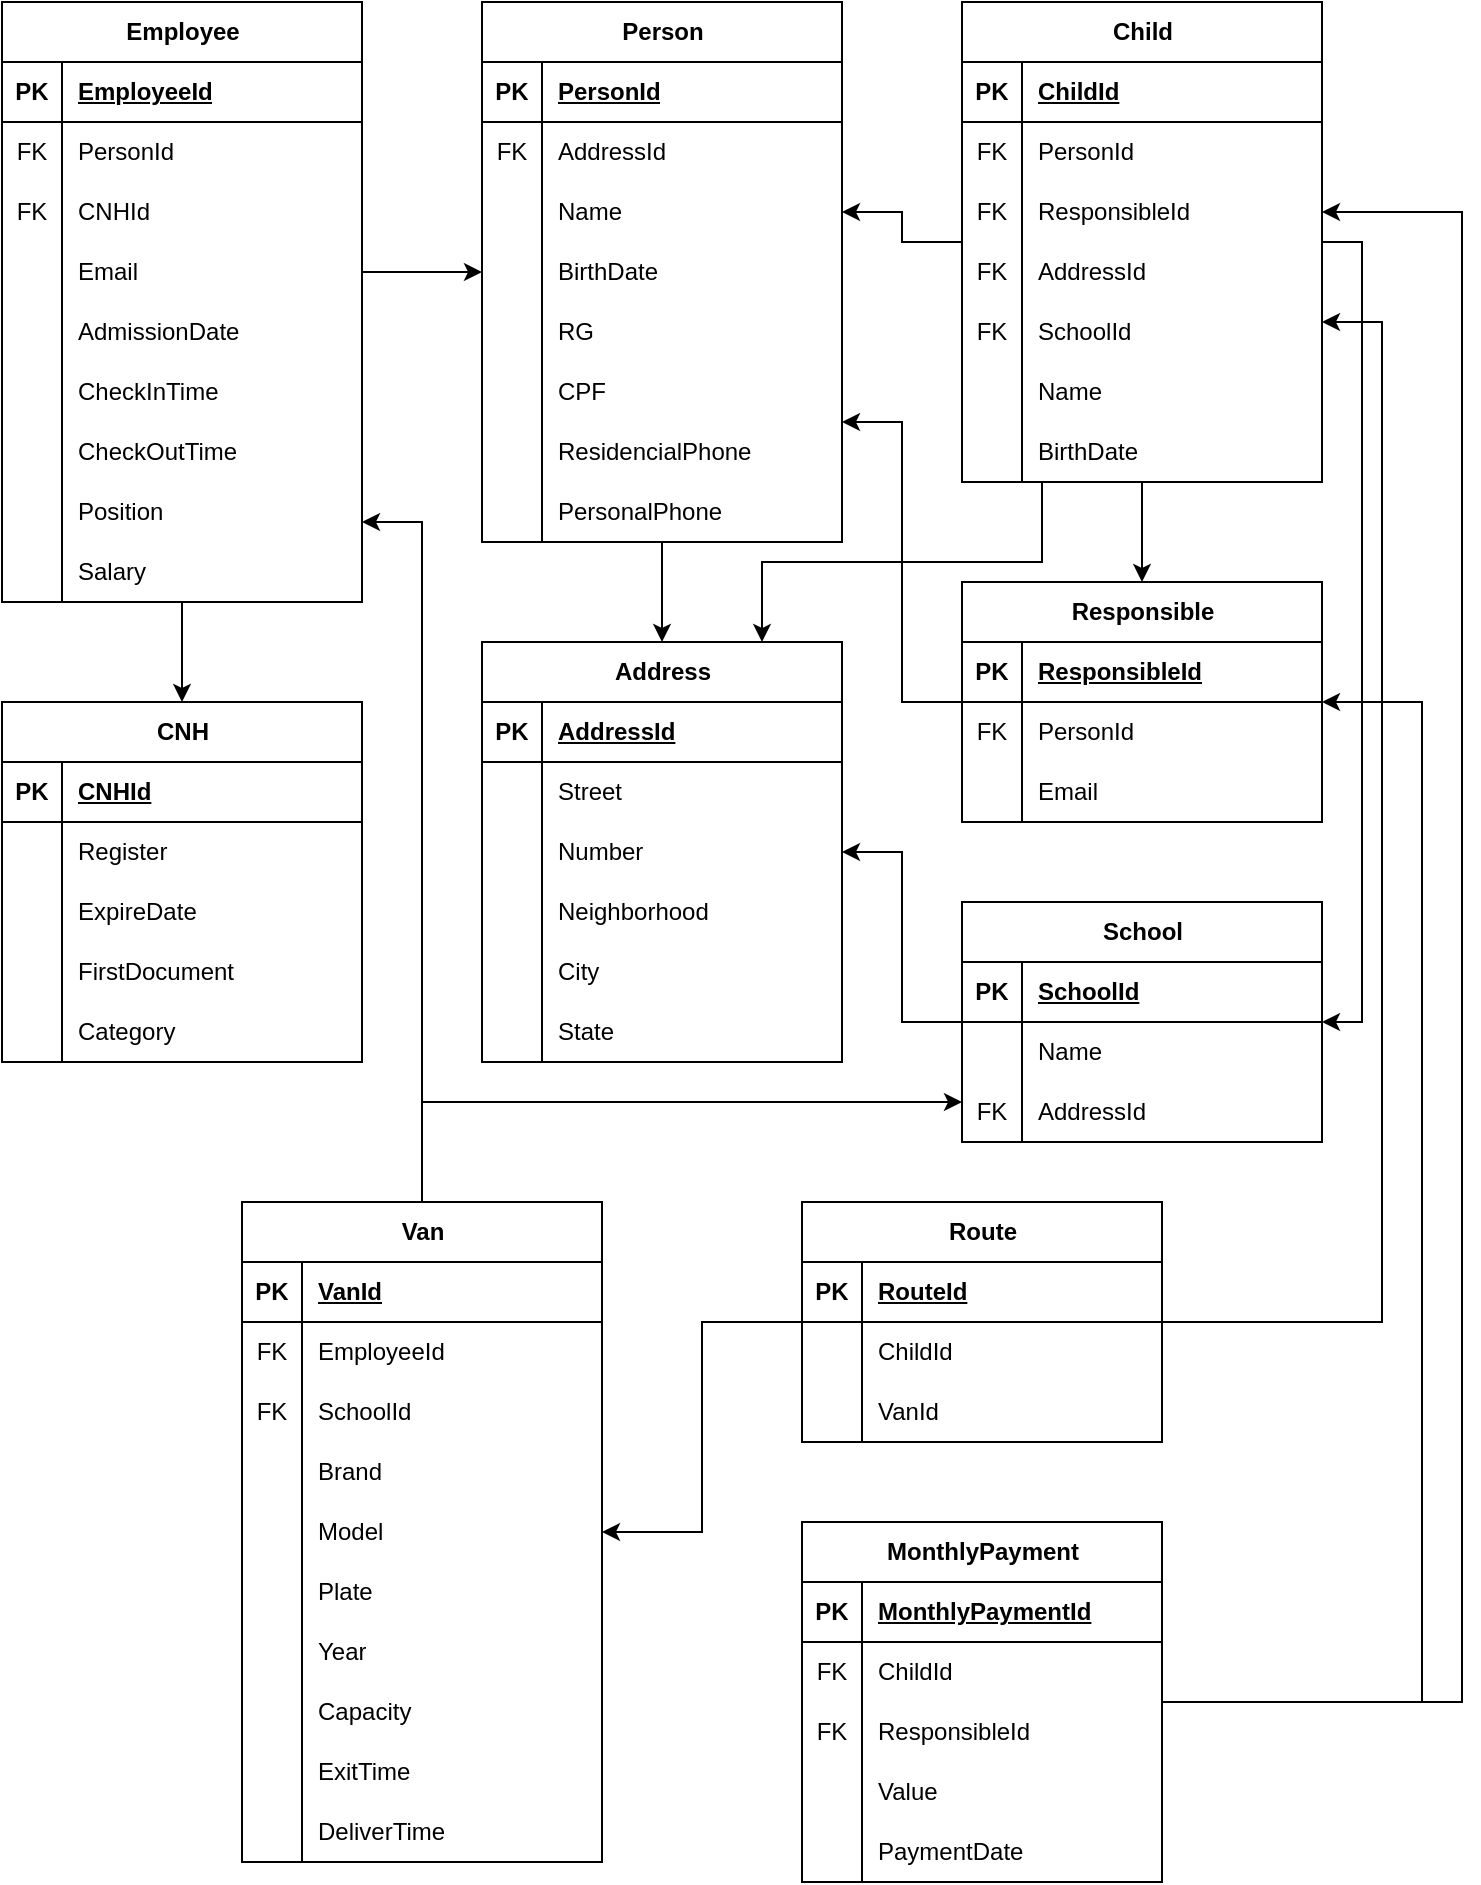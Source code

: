 <mxfile version="24.7.7">
  <diagram name="Página-1" id="W8VbRcGz93jxTfIfKF0Q">
    <mxGraphModel dx="1009" dy="573" grid="1" gridSize="10" guides="1" tooltips="1" connect="1" arrows="1" fold="1" page="1" pageScale="1" pageWidth="827" pageHeight="1169" math="0" shadow="0">
      <root>
        <mxCell id="0" />
        <mxCell id="1" parent="0" />
        <mxCell id="DZk8tnhAUCCo80bfn3vg-52" style="edgeStyle=orthogonalEdgeStyle;rounded=0;orthogonalLoop=1;jettySize=auto;html=1;exitX=1;exitY=0.5;exitDx=0;exitDy=0;" parent="1" source="DZk8tnhAUCCo80bfn3vg-75" target="DZk8tnhAUCCo80bfn3vg-1" edge="1">
          <mxGeometry relative="1" as="geometry" />
        </mxCell>
        <mxCell id="DZk8tnhAUCCo80bfn3vg-54" style="edgeStyle=orthogonalEdgeStyle;rounded=0;orthogonalLoop=1;jettySize=auto;html=1;" parent="1" source="RarDvFQJGIoNKE9KhDYw-1" target="RarDvFQJGIoNKE9KhDYw-46" edge="1">
          <mxGeometry relative="1" as="geometry" />
        </mxCell>
        <mxCell id="RarDvFQJGIoNKE9KhDYw-1" value="Employee" style="shape=table;startSize=30;container=1;collapsible=1;childLayout=tableLayout;fixedRows=1;rowLines=0;fontStyle=1;align=center;resizeLast=1;html=1;" parent="1" vertex="1">
          <mxGeometry x="40" y="40" width="180" height="300" as="geometry" />
        </mxCell>
        <mxCell id="RarDvFQJGIoNKE9KhDYw-2" value="" style="shape=tableRow;horizontal=0;startSize=0;swimlaneHead=0;swimlaneBody=0;fillColor=none;collapsible=0;dropTarget=0;points=[[0,0.5],[1,0.5]];portConstraint=eastwest;top=0;left=0;right=0;bottom=1;" parent="RarDvFQJGIoNKE9KhDYw-1" vertex="1">
          <mxGeometry y="30" width="180" height="30" as="geometry" />
        </mxCell>
        <mxCell id="RarDvFQJGIoNKE9KhDYw-3" value="PK" style="shape=partialRectangle;connectable=0;fillColor=none;top=0;left=0;bottom=0;right=0;fontStyle=1;overflow=hidden;whiteSpace=wrap;html=1;" parent="RarDvFQJGIoNKE9KhDYw-2" vertex="1">
          <mxGeometry width="30" height="30" as="geometry">
            <mxRectangle width="30" height="30" as="alternateBounds" />
          </mxGeometry>
        </mxCell>
        <mxCell id="RarDvFQJGIoNKE9KhDYw-4" value="EmployeeId" style="shape=partialRectangle;connectable=0;fillColor=none;top=0;left=0;bottom=0;right=0;align=left;spacingLeft=6;fontStyle=5;overflow=hidden;whiteSpace=wrap;html=1;" parent="RarDvFQJGIoNKE9KhDYw-2" vertex="1">
          <mxGeometry x="30" width="150" height="30" as="geometry">
            <mxRectangle width="150" height="30" as="alternateBounds" />
          </mxGeometry>
        </mxCell>
        <mxCell id="DZk8tnhAUCCo80bfn3vg-32" style="shape=tableRow;horizontal=0;startSize=0;swimlaneHead=0;swimlaneBody=0;fillColor=none;collapsible=0;dropTarget=0;points=[[0,0.5],[1,0.5]];portConstraint=eastwest;top=0;left=0;right=0;bottom=0;" parent="RarDvFQJGIoNKE9KhDYw-1" vertex="1">
          <mxGeometry y="60" width="180" height="30" as="geometry" />
        </mxCell>
        <mxCell id="DZk8tnhAUCCo80bfn3vg-33" value="FK" style="shape=partialRectangle;connectable=0;fillColor=none;top=0;left=0;bottom=0;right=0;editable=1;overflow=hidden;whiteSpace=wrap;html=1;" parent="DZk8tnhAUCCo80bfn3vg-32" vertex="1">
          <mxGeometry width="30" height="30" as="geometry">
            <mxRectangle width="30" height="30" as="alternateBounds" />
          </mxGeometry>
        </mxCell>
        <mxCell id="DZk8tnhAUCCo80bfn3vg-34" value="PersonId" style="shape=partialRectangle;connectable=0;fillColor=none;top=0;left=0;bottom=0;right=0;align=left;spacingLeft=6;overflow=hidden;whiteSpace=wrap;html=1;" parent="DZk8tnhAUCCo80bfn3vg-32" vertex="1">
          <mxGeometry x="30" width="150" height="30" as="geometry">
            <mxRectangle width="150" height="30" as="alternateBounds" />
          </mxGeometry>
        </mxCell>
        <mxCell id="RarDvFQJGIoNKE9KhDYw-72" style="shape=tableRow;horizontal=0;startSize=0;swimlaneHead=0;swimlaneBody=0;fillColor=none;collapsible=0;dropTarget=0;points=[[0,0.5],[1,0.5]];portConstraint=eastwest;top=0;left=0;right=0;bottom=0;" parent="RarDvFQJGIoNKE9KhDYw-1" vertex="1">
          <mxGeometry y="90" width="180" height="30" as="geometry" />
        </mxCell>
        <mxCell id="RarDvFQJGIoNKE9KhDYw-73" value="FK" style="shape=partialRectangle;connectable=0;fillColor=none;top=0;left=0;bottom=0;right=0;editable=1;overflow=hidden;whiteSpace=wrap;html=1;" parent="RarDvFQJGIoNKE9KhDYw-72" vertex="1">
          <mxGeometry width="30" height="30" as="geometry">
            <mxRectangle width="30" height="30" as="alternateBounds" />
          </mxGeometry>
        </mxCell>
        <mxCell id="RarDvFQJGIoNKE9KhDYw-74" value="CNHId" style="shape=partialRectangle;connectable=0;fillColor=none;top=0;left=0;bottom=0;right=0;align=left;spacingLeft=6;overflow=hidden;whiteSpace=wrap;html=1;" parent="RarDvFQJGIoNKE9KhDYw-72" vertex="1">
          <mxGeometry x="30" width="150" height="30" as="geometry">
            <mxRectangle width="150" height="30" as="alternateBounds" />
          </mxGeometry>
        </mxCell>
        <mxCell id="DZk8tnhAUCCo80bfn3vg-75" style="shape=tableRow;horizontal=0;startSize=0;swimlaneHead=0;swimlaneBody=0;fillColor=none;collapsible=0;dropTarget=0;points=[[0,0.5],[1,0.5]];portConstraint=eastwest;top=0;left=0;right=0;bottom=0;" parent="RarDvFQJGIoNKE9KhDYw-1" vertex="1">
          <mxGeometry y="120" width="180" height="30" as="geometry" />
        </mxCell>
        <mxCell id="DZk8tnhAUCCo80bfn3vg-76" style="shape=partialRectangle;connectable=0;fillColor=none;top=0;left=0;bottom=0;right=0;editable=1;overflow=hidden;whiteSpace=wrap;html=1;" parent="DZk8tnhAUCCo80bfn3vg-75" vertex="1">
          <mxGeometry width="30" height="30" as="geometry">
            <mxRectangle width="30" height="30" as="alternateBounds" />
          </mxGeometry>
        </mxCell>
        <mxCell id="DZk8tnhAUCCo80bfn3vg-77" value="Email" style="shape=partialRectangle;connectable=0;fillColor=none;top=0;left=0;bottom=0;right=0;align=left;spacingLeft=6;overflow=hidden;whiteSpace=wrap;html=1;" parent="DZk8tnhAUCCo80bfn3vg-75" vertex="1">
          <mxGeometry x="30" width="150" height="30" as="geometry">
            <mxRectangle width="150" height="30" as="alternateBounds" />
          </mxGeometry>
        </mxCell>
        <mxCell id="RarDvFQJGIoNKE9KhDYw-23" style="shape=tableRow;horizontal=0;startSize=0;swimlaneHead=0;swimlaneBody=0;fillColor=none;collapsible=0;dropTarget=0;points=[[0,0.5],[1,0.5]];portConstraint=eastwest;top=0;left=0;right=0;bottom=0;" parent="RarDvFQJGIoNKE9KhDYw-1" vertex="1">
          <mxGeometry y="150" width="180" height="30" as="geometry" />
        </mxCell>
        <mxCell id="RarDvFQJGIoNKE9KhDYw-24" style="shape=partialRectangle;connectable=0;fillColor=none;top=0;left=0;bottom=0;right=0;editable=1;overflow=hidden;whiteSpace=wrap;html=1;" parent="RarDvFQJGIoNKE9KhDYw-23" vertex="1">
          <mxGeometry width="30" height="30" as="geometry">
            <mxRectangle width="30" height="30" as="alternateBounds" />
          </mxGeometry>
        </mxCell>
        <mxCell id="RarDvFQJGIoNKE9KhDYw-25" value="AdmissionDate&lt;span style=&quot;white-space: pre;&quot;&gt;&#x9;&lt;/span&gt;" style="shape=partialRectangle;connectable=0;fillColor=none;top=0;left=0;bottom=0;right=0;align=left;spacingLeft=6;overflow=hidden;whiteSpace=wrap;html=1;" parent="RarDvFQJGIoNKE9KhDYw-23" vertex="1">
          <mxGeometry x="30" width="150" height="30" as="geometry">
            <mxRectangle width="150" height="30" as="alternateBounds" />
          </mxGeometry>
        </mxCell>
        <mxCell id="RarDvFQJGIoNKE9KhDYw-26" style="shape=tableRow;horizontal=0;startSize=0;swimlaneHead=0;swimlaneBody=0;fillColor=none;collapsible=0;dropTarget=0;points=[[0,0.5],[1,0.5]];portConstraint=eastwest;top=0;left=0;right=0;bottom=0;" parent="RarDvFQJGIoNKE9KhDYw-1" vertex="1">
          <mxGeometry y="180" width="180" height="30" as="geometry" />
        </mxCell>
        <mxCell id="RarDvFQJGIoNKE9KhDYw-27" style="shape=partialRectangle;connectable=0;fillColor=none;top=0;left=0;bottom=0;right=0;editable=1;overflow=hidden;whiteSpace=wrap;html=1;" parent="RarDvFQJGIoNKE9KhDYw-26" vertex="1">
          <mxGeometry width="30" height="30" as="geometry">
            <mxRectangle width="30" height="30" as="alternateBounds" />
          </mxGeometry>
        </mxCell>
        <mxCell id="RarDvFQJGIoNKE9KhDYw-28" value="CheckInTime&lt;span style=&quot;white-space: pre;&quot;&gt;&#x9;&lt;/span&gt;" style="shape=partialRectangle;connectable=0;fillColor=none;top=0;left=0;bottom=0;right=0;align=left;spacingLeft=6;overflow=hidden;whiteSpace=wrap;html=1;" parent="RarDvFQJGIoNKE9KhDYw-26" vertex="1">
          <mxGeometry x="30" width="150" height="30" as="geometry">
            <mxRectangle width="150" height="30" as="alternateBounds" />
          </mxGeometry>
        </mxCell>
        <mxCell id="RarDvFQJGIoNKE9KhDYw-85" style="shape=tableRow;horizontal=0;startSize=0;swimlaneHead=0;swimlaneBody=0;fillColor=none;collapsible=0;dropTarget=0;points=[[0,0.5],[1,0.5]];portConstraint=eastwest;top=0;left=0;right=0;bottom=0;" parent="RarDvFQJGIoNKE9KhDYw-1" vertex="1">
          <mxGeometry y="210" width="180" height="30" as="geometry" />
        </mxCell>
        <mxCell id="RarDvFQJGIoNKE9KhDYw-86" style="shape=partialRectangle;connectable=0;fillColor=none;top=0;left=0;bottom=0;right=0;editable=1;overflow=hidden;whiteSpace=wrap;html=1;" parent="RarDvFQJGIoNKE9KhDYw-85" vertex="1">
          <mxGeometry width="30" height="30" as="geometry">
            <mxRectangle width="30" height="30" as="alternateBounds" />
          </mxGeometry>
        </mxCell>
        <mxCell id="RarDvFQJGIoNKE9KhDYw-87" value="CheckOutTime" style="shape=partialRectangle;connectable=0;fillColor=none;top=0;left=0;bottom=0;right=0;align=left;spacingLeft=6;overflow=hidden;whiteSpace=wrap;html=1;" parent="RarDvFQJGIoNKE9KhDYw-85" vertex="1">
          <mxGeometry x="30" width="150" height="30" as="geometry">
            <mxRectangle width="150" height="30" as="alternateBounds" />
          </mxGeometry>
        </mxCell>
        <mxCell id="RarDvFQJGIoNKE9KhDYw-82" style="shape=tableRow;horizontal=0;startSize=0;swimlaneHead=0;swimlaneBody=0;fillColor=none;collapsible=0;dropTarget=0;points=[[0,0.5],[1,0.5]];portConstraint=eastwest;top=0;left=0;right=0;bottom=0;" parent="RarDvFQJGIoNKE9KhDYw-1" vertex="1">
          <mxGeometry y="240" width="180" height="30" as="geometry" />
        </mxCell>
        <mxCell id="RarDvFQJGIoNKE9KhDYw-83" style="shape=partialRectangle;connectable=0;fillColor=none;top=0;left=0;bottom=0;right=0;editable=1;overflow=hidden;whiteSpace=wrap;html=1;" parent="RarDvFQJGIoNKE9KhDYw-82" vertex="1">
          <mxGeometry width="30" height="30" as="geometry">
            <mxRectangle width="30" height="30" as="alternateBounds" />
          </mxGeometry>
        </mxCell>
        <mxCell id="RarDvFQJGIoNKE9KhDYw-84" value="Position" style="shape=partialRectangle;connectable=0;fillColor=none;top=0;left=0;bottom=0;right=0;align=left;spacingLeft=6;overflow=hidden;whiteSpace=wrap;html=1;" parent="RarDvFQJGIoNKE9KhDYw-82" vertex="1">
          <mxGeometry x="30" width="150" height="30" as="geometry">
            <mxRectangle width="150" height="30" as="alternateBounds" />
          </mxGeometry>
        </mxCell>
        <mxCell id="RarDvFQJGIoNKE9KhDYw-29" style="shape=tableRow;horizontal=0;startSize=0;swimlaneHead=0;swimlaneBody=0;fillColor=none;collapsible=0;dropTarget=0;points=[[0,0.5],[1,0.5]];portConstraint=eastwest;top=0;left=0;right=0;bottom=0;" parent="RarDvFQJGIoNKE9KhDYw-1" vertex="1">
          <mxGeometry y="270" width="180" height="30" as="geometry" />
        </mxCell>
        <mxCell id="RarDvFQJGIoNKE9KhDYw-30" style="shape=partialRectangle;connectable=0;fillColor=none;top=0;left=0;bottom=0;right=0;editable=1;overflow=hidden;whiteSpace=wrap;html=1;" parent="RarDvFQJGIoNKE9KhDYw-29" vertex="1">
          <mxGeometry width="30" height="30" as="geometry">
            <mxRectangle width="30" height="30" as="alternateBounds" />
          </mxGeometry>
        </mxCell>
        <mxCell id="RarDvFQJGIoNKE9KhDYw-31" value="Salary" style="shape=partialRectangle;connectable=0;fillColor=none;top=0;left=0;bottom=0;right=0;align=left;spacingLeft=6;overflow=hidden;whiteSpace=wrap;html=1;" parent="RarDvFQJGIoNKE9KhDYw-29" vertex="1">
          <mxGeometry x="30" width="150" height="30" as="geometry">
            <mxRectangle width="150" height="30" as="alternateBounds" />
          </mxGeometry>
        </mxCell>
        <mxCell id="RarDvFQJGIoNKE9KhDYw-32" value="Address" style="shape=table;startSize=30;container=1;collapsible=1;childLayout=tableLayout;fixedRows=1;rowLines=0;fontStyle=1;align=center;resizeLast=1;html=1;" parent="1" vertex="1">
          <mxGeometry x="280" y="360" width="180" height="210" as="geometry" />
        </mxCell>
        <mxCell id="RarDvFQJGIoNKE9KhDYw-33" value="" style="shape=tableRow;horizontal=0;startSize=0;swimlaneHead=0;swimlaneBody=0;fillColor=none;collapsible=0;dropTarget=0;points=[[0,0.5],[1,0.5]];portConstraint=eastwest;top=0;left=0;right=0;bottom=1;" parent="RarDvFQJGIoNKE9KhDYw-32" vertex="1">
          <mxGeometry y="30" width="180" height="30" as="geometry" />
        </mxCell>
        <mxCell id="RarDvFQJGIoNKE9KhDYw-34" value="PK" style="shape=partialRectangle;connectable=0;fillColor=none;top=0;left=0;bottom=0;right=0;fontStyle=1;overflow=hidden;whiteSpace=wrap;html=1;" parent="RarDvFQJGIoNKE9KhDYw-33" vertex="1">
          <mxGeometry width="30" height="30" as="geometry">
            <mxRectangle width="30" height="30" as="alternateBounds" />
          </mxGeometry>
        </mxCell>
        <mxCell id="RarDvFQJGIoNKE9KhDYw-35" value="AddressId" style="shape=partialRectangle;connectable=0;fillColor=none;top=0;left=0;bottom=0;right=0;align=left;spacingLeft=6;fontStyle=5;overflow=hidden;whiteSpace=wrap;html=1;" parent="RarDvFQJGIoNKE9KhDYw-33" vertex="1">
          <mxGeometry x="30" width="150" height="30" as="geometry">
            <mxRectangle width="150" height="30" as="alternateBounds" />
          </mxGeometry>
        </mxCell>
        <mxCell id="RarDvFQJGIoNKE9KhDYw-36" value="" style="shape=tableRow;horizontal=0;startSize=0;swimlaneHead=0;swimlaneBody=0;fillColor=none;collapsible=0;dropTarget=0;points=[[0,0.5],[1,0.5]];portConstraint=eastwest;top=0;left=0;right=0;bottom=0;" parent="RarDvFQJGIoNKE9KhDYw-32" vertex="1">
          <mxGeometry y="60" width="180" height="30" as="geometry" />
        </mxCell>
        <mxCell id="RarDvFQJGIoNKE9KhDYw-37" value="" style="shape=partialRectangle;connectable=0;fillColor=none;top=0;left=0;bottom=0;right=0;editable=1;overflow=hidden;whiteSpace=wrap;html=1;" parent="RarDvFQJGIoNKE9KhDYw-36" vertex="1">
          <mxGeometry width="30" height="30" as="geometry">
            <mxRectangle width="30" height="30" as="alternateBounds" />
          </mxGeometry>
        </mxCell>
        <mxCell id="RarDvFQJGIoNKE9KhDYw-38" value="Street" style="shape=partialRectangle;connectable=0;fillColor=none;top=0;left=0;bottom=0;right=0;align=left;spacingLeft=6;overflow=hidden;whiteSpace=wrap;html=1;" parent="RarDvFQJGIoNKE9KhDYw-36" vertex="1">
          <mxGeometry x="30" width="150" height="30" as="geometry">
            <mxRectangle width="150" height="30" as="alternateBounds" />
          </mxGeometry>
        </mxCell>
        <mxCell id="DZk8tnhAUCCo80bfn3vg-47" style="shape=tableRow;horizontal=0;startSize=0;swimlaneHead=0;swimlaneBody=0;fillColor=none;collapsible=0;dropTarget=0;points=[[0,0.5],[1,0.5]];portConstraint=eastwest;top=0;left=0;right=0;bottom=0;" parent="RarDvFQJGIoNKE9KhDYw-32" vertex="1">
          <mxGeometry y="90" width="180" height="30" as="geometry" />
        </mxCell>
        <mxCell id="DZk8tnhAUCCo80bfn3vg-48" style="shape=partialRectangle;connectable=0;fillColor=none;top=0;left=0;bottom=0;right=0;editable=1;overflow=hidden;whiteSpace=wrap;html=1;" parent="DZk8tnhAUCCo80bfn3vg-47" vertex="1">
          <mxGeometry width="30" height="30" as="geometry">
            <mxRectangle width="30" height="30" as="alternateBounds" />
          </mxGeometry>
        </mxCell>
        <mxCell id="DZk8tnhAUCCo80bfn3vg-49" value="Number" style="shape=partialRectangle;connectable=0;fillColor=none;top=0;left=0;bottom=0;right=0;align=left;spacingLeft=6;overflow=hidden;whiteSpace=wrap;html=1;" parent="DZk8tnhAUCCo80bfn3vg-47" vertex="1">
          <mxGeometry x="30" width="150" height="30" as="geometry">
            <mxRectangle width="150" height="30" as="alternateBounds" />
          </mxGeometry>
        </mxCell>
        <mxCell id="DZk8tnhAUCCo80bfn3vg-44" style="shape=tableRow;horizontal=0;startSize=0;swimlaneHead=0;swimlaneBody=0;fillColor=none;collapsible=0;dropTarget=0;points=[[0,0.5],[1,0.5]];portConstraint=eastwest;top=0;left=0;right=0;bottom=0;" parent="RarDvFQJGIoNKE9KhDYw-32" vertex="1">
          <mxGeometry y="120" width="180" height="30" as="geometry" />
        </mxCell>
        <mxCell id="DZk8tnhAUCCo80bfn3vg-45" style="shape=partialRectangle;connectable=0;fillColor=none;top=0;left=0;bottom=0;right=0;editable=1;overflow=hidden;whiteSpace=wrap;html=1;" parent="DZk8tnhAUCCo80bfn3vg-44" vertex="1">
          <mxGeometry width="30" height="30" as="geometry">
            <mxRectangle width="30" height="30" as="alternateBounds" />
          </mxGeometry>
        </mxCell>
        <mxCell id="DZk8tnhAUCCo80bfn3vg-46" value="Neighborhood" style="shape=partialRectangle;connectable=0;fillColor=none;top=0;left=0;bottom=0;right=0;align=left;spacingLeft=6;overflow=hidden;whiteSpace=wrap;html=1;" parent="DZk8tnhAUCCo80bfn3vg-44" vertex="1">
          <mxGeometry x="30" width="150" height="30" as="geometry">
            <mxRectangle width="150" height="30" as="alternateBounds" />
          </mxGeometry>
        </mxCell>
        <mxCell id="RarDvFQJGIoNKE9KhDYw-39" value="" style="shape=tableRow;horizontal=0;startSize=0;swimlaneHead=0;swimlaneBody=0;fillColor=none;collapsible=0;dropTarget=0;points=[[0,0.5],[1,0.5]];portConstraint=eastwest;top=0;left=0;right=0;bottom=0;" parent="RarDvFQJGIoNKE9KhDYw-32" vertex="1">
          <mxGeometry y="150" width="180" height="30" as="geometry" />
        </mxCell>
        <mxCell id="RarDvFQJGIoNKE9KhDYw-40" value="" style="shape=partialRectangle;connectable=0;fillColor=none;top=0;left=0;bottom=0;right=0;editable=1;overflow=hidden;whiteSpace=wrap;html=1;" parent="RarDvFQJGIoNKE9KhDYw-39" vertex="1">
          <mxGeometry width="30" height="30" as="geometry">
            <mxRectangle width="30" height="30" as="alternateBounds" />
          </mxGeometry>
        </mxCell>
        <mxCell id="RarDvFQJGIoNKE9KhDYw-41" value="City" style="shape=partialRectangle;connectable=0;fillColor=none;top=0;left=0;bottom=0;right=0;align=left;spacingLeft=6;overflow=hidden;whiteSpace=wrap;html=1;" parent="RarDvFQJGIoNKE9KhDYw-39" vertex="1">
          <mxGeometry x="30" width="150" height="30" as="geometry">
            <mxRectangle width="150" height="30" as="alternateBounds" />
          </mxGeometry>
        </mxCell>
        <mxCell id="RarDvFQJGIoNKE9KhDYw-42" value="" style="shape=tableRow;horizontal=0;startSize=0;swimlaneHead=0;swimlaneBody=0;fillColor=none;collapsible=0;dropTarget=0;points=[[0,0.5],[1,0.5]];portConstraint=eastwest;top=0;left=0;right=0;bottom=0;" parent="RarDvFQJGIoNKE9KhDYw-32" vertex="1">
          <mxGeometry y="180" width="180" height="30" as="geometry" />
        </mxCell>
        <mxCell id="RarDvFQJGIoNKE9KhDYw-43" value="" style="shape=partialRectangle;connectable=0;fillColor=none;top=0;left=0;bottom=0;right=0;editable=1;overflow=hidden;whiteSpace=wrap;html=1;" parent="RarDvFQJGIoNKE9KhDYw-42" vertex="1">
          <mxGeometry width="30" height="30" as="geometry">
            <mxRectangle width="30" height="30" as="alternateBounds" />
          </mxGeometry>
        </mxCell>
        <mxCell id="RarDvFQJGIoNKE9KhDYw-44" value="State" style="shape=partialRectangle;connectable=0;fillColor=none;top=0;left=0;bottom=0;right=0;align=left;spacingLeft=6;overflow=hidden;whiteSpace=wrap;html=1;" parent="RarDvFQJGIoNKE9KhDYw-42" vertex="1">
          <mxGeometry x="30" width="150" height="30" as="geometry">
            <mxRectangle width="150" height="30" as="alternateBounds" />
          </mxGeometry>
        </mxCell>
        <mxCell id="RarDvFQJGIoNKE9KhDYw-46" value="CNH" style="shape=table;startSize=30;container=1;collapsible=1;childLayout=tableLayout;fixedRows=1;rowLines=0;fontStyle=1;align=center;resizeLast=1;html=1;" parent="1" vertex="1">
          <mxGeometry x="40" y="390" width="180" height="180" as="geometry" />
        </mxCell>
        <mxCell id="RarDvFQJGIoNKE9KhDYw-47" value="" style="shape=tableRow;horizontal=0;startSize=0;swimlaneHead=0;swimlaneBody=0;fillColor=none;collapsible=0;dropTarget=0;points=[[0,0.5],[1,0.5]];portConstraint=eastwest;top=0;left=0;right=0;bottom=1;" parent="RarDvFQJGIoNKE9KhDYw-46" vertex="1">
          <mxGeometry y="30" width="180" height="30" as="geometry" />
        </mxCell>
        <mxCell id="RarDvFQJGIoNKE9KhDYw-48" value="PK" style="shape=partialRectangle;connectable=0;fillColor=none;top=0;left=0;bottom=0;right=0;fontStyle=1;overflow=hidden;whiteSpace=wrap;html=1;" parent="RarDvFQJGIoNKE9KhDYw-47" vertex="1">
          <mxGeometry width="30" height="30" as="geometry">
            <mxRectangle width="30" height="30" as="alternateBounds" />
          </mxGeometry>
        </mxCell>
        <mxCell id="RarDvFQJGIoNKE9KhDYw-49" value="CNHId" style="shape=partialRectangle;connectable=0;fillColor=none;top=0;left=0;bottom=0;right=0;align=left;spacingLeft=6;fontStyle=5;overflow=hidden;whiteSpace=wrap;html=1;" parent="RarDvFQJGIoNKE9KhDYw-47" vertex="1">
          <mxGeometry x="30" width="150" height="30" as="geometry">
            <mxRectangle width="150" height="30" as="alternateBounds" />
          </mxGeometry>
        </mxCell>
        <mxCell id="RarDvFQJGIoNKE9KhDYw-50" value="" style="shape=tableRow;horizontal=0;startSize=0;swimlaneHead=0;swimlaneBody=0;fillColor=none;collapsible=0;dropTarget=0;points=[[0,0.5],[1,0.5]];portConstraint=eastwest;top=0;left=0;right=0;bottom=0;" parent="RarDvFQJGIoNKE9KhDYw-46" vertex="1">
          <mxGeometry y="60" width="180" height="30" as="geometry" />
        </mxCell>
        <mxCell id="RarDvFQJGIoNKE9KhDYw-51" value="" style="shape=partialRectangle;connectable=0;fillColor=none;top=0;left=0;bottom=0;right=0;editable=1;overflow=hidden;whiteSpace=wrap;html=1;" parent="RarDvFQJGIoNKE9KhDYw-50" vertex="1">
          <mxGeometry width="30" height="30" as="geometry">
            <mxRectangle width="30" height="30" as="alternateBounds" />
          </mxGeometry>
        </mxCell>
        <mxCell id="RarDvFQJGIoNKE9KhDYw-52" value="Register" style="shape=partialRectangle;connectable=0;fillColor=none;top=0;left=0;bottom=0;right=0;align=left;spacingLeft=6;overflow=hidden;whiteSpace=wrap;html=1;" parent="RarDvFQJGIoNKE9KhDYw-50" vertex="1">
          <mxGeometry x="30" width="150" height="30" as="geometry">
            <mxRectangle width="150" height="30" as="alternateBounds" />
          </mxGeometry>
        </mxCell>
        <mxCell id="RarDvFQJGIoNKE9KhDYw-53" value="" style="shape=tableRow;horizontal=0;startSize=0;swimlaneHead=0;swimlaneBody=0;fillColor=none;collapsible=0;dropTarget=0;points=[[0,0.5],[1,0.5]];portConstraint=eastwest;top=0;left=0;right=0;bottom=0;" parent="RarDvFQJGIoNKE9KhDYw-46" vertex="1">
          <mxGeometry y="90" width="180" height="30" as="geometry" />
        </mxCell>
        <mxCell id="RarDvFQJGIoNKE9KhDYw-54" value="" style="shape=partialRectangle;connectable=0;fillColor=none;top=0;left=0;bottom=0;right=0;editable=1;overflow=hidden;whiteSpace=wrap;html=1;" parent="RarDvFQJGIoNKE9KhDYw-53" vertex="1">
          <mxGeometry width="30" height="30" as="geometry">
            <mxRectangle width="30" height="30" as="alternateBounds" />
          </mxGeometry>
        </mxCell>
        <mxCell id="RarDvFQJGIoNKE9KhDYw-55" value="ExpireDate&lt;span style=&quot;white-space: pre;&quot;&gt;&#x9;&lt;/span&gt;" style="shape=partialRectangle;connectable=0;fillColor=none;top=0;left=0;bottom=0;right=0;align=left;spacingLeft=6;overflow=hidden;whiteSpace=wrap;html=1;" parent="RarDvFQJGIoNKE9KhDYw-53" vertex="1">
          <mxGeometry x="30" width="150" height="30" as="geometry">
            <mxRectangle width="150" height="30" as="alternateBounds" />
          </mxGeometry>
        </mxCell>
        <mxCell id="RarDvFQJGIoNKE9KhDYw-56" value="" style="shape=tableRow;horizontal=0;startSize=0;swimlaneHead=0;swimlaneBody=0;fillColor=none;collapsible=0;dropTarget=0;points=[[0,0.5],[1,0.5]];portConstraint=eastwest;top=0;left=0;right=0;bottom=0;" parent="RarDvFQJGIoNKE9KhDYw-46" vertex="1">
          <mxGeometry y="120" width="180" height="30" as="geometry" />
        </mxCell>
        <mxCell id="RarDvFQJGIoNKE9KhDYw-57" value="" style="shape=partialRectangle;connectable=0;fillColor=none;top=0;left=0;bottom=0;right=0;editable=1;overflow=hidden;whiteSpace=wrap;html=1;" parent="RarDvFQJGIoNKE9KhDYw-56" vertex="1">
          <mxGeometry width="30" height="30" as="geometry">
            <mxRectangle width="30" height="30" as="alternateBounds" />
          </mxGeometry>
        </mxCell>
        <mxCell id="RarDvFQJGIoNKE9KhDYw-58" value="FirstDocument" style="shape=partialRectangle;connectable=0;fillColor=none;top=0;left=0;bottom=0;right=0;align=left;spacingLeft=6;overflow=hidden;whiteSpace=wrap;html=1;" parent="RarDvFQJGIoNKE9KhDYw-56" vertex="1">
          <mxGeometry x="30" width="150" height="30" as="geometry">
            <mxRectangle width="150" height="30" as="alternateBounds" />
          </mxGeometry>
        </mxCell>
        <mxCell id="RarDvFQJGIoNKE9KhDYw-59" style="shape=tableRow;horizontal=0;startSize=0;swimlaneHead=0;swimlaneBody=0;fillColor=none;collapsible=0;dropTarget=0;points=[[0,0.5],[1,0.5]];portConstraint=eastwest;top=0;left=0;right=0;bottom=0;" parent="RarDvFQJGIoNKE9KhDYw-46" vertex="1">
          <mxGeometry y="150" width="180" height="30" as="geometry" />
        </mxCell>
        <mxCell id="RarDvFQJGIoNKE9KhDYw-60" style="shape=partialRectangle;connectable=0;fillColor=none;top=0;left=0;bottom=0;right=0;editable=1;overflow=hidden;whiteSpace=wrap;html=1;" parent="RarDvFQJGIoNKE9KhDYw-59" vertex="1">
          <mxGeometry width="30" height="30" as="geometry">
            <mxRectangle width="30" height="30" as="alternateBounds" />
          </mxGeometry>
        </mxCell>
        <mxCell id="RarDvFQJGIoNKE9KhDYw-61" value="Category" style="shape=partialRectangle;connectable=0;fillColor=none;top=0;left=0;bottom=0;right=0;align=left;spacingLeft=6;overflow=hidden;whiteSpace=wrap;html=1;" parent="RarDvFQJGIoNKE9KhDYw-59" vertex="1">
          <mxGeometry x="30" width="150" height="30" as="geometry">
            <mxRectangle width="150" height="30" as="alternateBounds" />
          </mxGeometry>
        </mxCell>
        <mxCell id="DZk8tnhAUCCo80bfn3vg-53" style="edgeStyle=orthogonalEdgeStyle;rounded=0;orthogonalLoop=1;jettySize=auto;html=1;entryX=1;entryY=0.5;entryDx=0;entryDy=0;" parent="1" source="RarDvFQJGIoNKE9KhDYw-88" target="DZk8tnhAUCCo80bfn3vg-5" edge="1">
          <mxGeometry relative="1" as="geometry" />
        </mxCell>
        <mxCell id="DZk8tnhAUCCo80bfn3vg-106" style="edgeStyle=orthogonalEdgeStyle;rounded=0;orthogonalLoop=1;jettySize=auto;html=1;" parent="1" source="RarDvFQJGIoNKE9KhDYw-88" target="DZk8tnhAUCCo80bfn3vg-55" edge="1">
          <mxGeometry relative="1" as="geometry" />
        </mxCell>
        <mxCell id="Q4ejH18awX3wn1NAQvx5-7" style="edgeStyle=orthogonalEdgeStyle;rounded=0;orthogonalLoop=1;jettySize=auto;html=1;" edge="1" parent="1" source="RarDvFQJGIoNKE9KhDYw-88" target="RarDvFQJGIoNKE9KhDYw-32">
          <mxGeometry relative="1" as="geometry">
            <Array as="points">
              <mxPoint x="560" y="320" />
              <mxPoint x="420" y="320" />
            </Array>
          </mxGeometry>
        </mxCell>
        <mxCell id="Q4ejH18awX3wn1NAQvx5-8" style="edgeStyle=orthogonalEdgeStyle;rounded=0;orthogonalLoop=1;jettySize=auto;html=1;" edge="1" parent="1" source="RarDvFQJGIoNKE9KhDYw-88" target="_aLMVoRccC_pxGX0zlp3-4">
          <mxGeometry relative="1" as="geometry">
            <Array as="points">
              <mxPoint x="720" y="160" />
              <mxPoint x="720" y="550" />
            </Array>
          </mxGeometry>
        </mxCell>
        <mxCell id="RarDvFQJGIoNKE9KhDYw-88" value="Child" style="shape=table;startSize=30;container=1;collapsible=1;childLayout=tableLayout;fixedRows=1;rowLines=0;fontStyle=1;align=center;resizeLast=1;html=1;" parent="1" vertex="1">
          <mxGeometry x="520" y="40" width="180" height="240" as="geometry" />
        </mxCell>
        <mxCell id="RarDvFQJGIoNKE9KhDYw-89" value="" style="shape=tableRow;horizontal=0;startSize=0;swimlaneHead=0;swimlaneBody=0;fillColor=none;collapsible=0;dropTarget=0;points=[[0,0.5],[1,0.5]];portConstraint=eastwest;top=0;left=0;right=0;bottom=1;" parent="RarDvFQJGIoNKE9KhDYw-88" vertex="1">
          <mxGeometry y="30" width="180" height="30" as="geometry" />
        </mxCell>
        <mxCell id="RarDvFQJGIoNKE9KhDYw-90" value="PK" style="shape=partialRectangle;connectable=0;fillColor=none;top=0;left=0;bottom=0;right=0;fontStyle=1;overflow=hidden;whiteSpace=wrap;html=1;" parent="RarDvFQJGIoNKE9KhDYw-89" vertex="1">
          <mxGeometry width="30" height="30" as="geometry">
            <mxRectangle width="30" height="30" as="alternateBounds" />
          </mxGeometry>
        </mxCell>
        <mxCell id="RarDvFQJGIoNKE9KhDYw-91" value="ChildId" style="shape=partialRectangle;connectable=0;fillColor=none;top=0;left=0;bottom=0;right=0;align=left;spacingLeft=6;fontStyle=5;overflow=hidden;whiteSpace=wrap;html=1;" parent="RarDvFQJGIoNKE9KhDYw-89" vertex="1">
          <mxGeometry x="30" width="150" height="30" as="geometry">
            <mxRectangle width="150" height="30" as="alternateBounds" />
          </mxGeometry>
        </mxCell>
        <mxCell id="DZk8tnhAUCCo80bfn3vg-36" style="shape=tableRow;horizontal=0;startSize=0;swimlaneHead=0;swimlaneBody=0;fillColor=none;collapsible=0;dropTarget=0;points=[[0,0.5],[1,0.5]];portConstraint=eastwest;top=0;left=0;right=0;bottom=0;" parent="RarDvFQJGIoNKE9KhDYw-88" vertex="1">
          <mxGeometry y="60" width="180" height="30" as="geometry" />
        </mxCell>
        <mxCell id="DZk8tnhAUCCo80bfn3vg-37" value="FK" style="shape=partialRectangle;connectable=0;fillColor=none;top=0;left=0;bottom=0;right=0;editable=1;overflow=hidden;whiteSpace=wrap;html=1;" parent="DZk8tnhAUCCo80bfn3vg-36" vertex="1">
          <mxGeometry width="30" height="30" as="geometry">
            <mxRectangle width="30" height="30" as="alternateBounds" />
          </mxGeometry>
        </mxCell>
        <mxCell id="DZk8tnhAUCCo80bfn3vg-38" value="PersonId" style="shape=partialRectangle;connectable=0;fillColor=none;top=0;left=0;bottom=0;right=0;align=left;spacingLeft=6;overflow=hidden;whiteSpace=wrap;html=1;" parent="DZk8tnhAUCCo80bfn3vg-36" vertex="1">
          <mxGeometry x="30" width="150" height="30" as="geometry">
            <mxRectangle width="150" height="30" as="alternateBounds" />
          </mxGeometry>
        </mxCell>
        <mxCell id="DZk8tnhAUCCo80bfn3vg-69" style="shape=tableRow;horizontal=0;startSize=0;swimlaneHead=0;swimlaneBody=0;fillColor=none;collapsible=0;dropTarget=0;points=[[0,0.5],[1,0.5]];portConstraint=eastwest;top=0;left=0;right=0;bottom=0;" parent="RarDvFQJGIoNKE9KhDYw-88" vertex="1">
          <mxGeometry y="90" width="180" height="30" as="geometry" />
        </mxCell>
        <mxCell id="DZk8tnhAUCCo80bfn3vg-70" value="FK" style="shape=partialRectangle;connectable=0;fillColor=none;top=0;left=0;bottom=0;right=0;editable=1;overflow=hidden;whiteSpace=wrap;html=1;" parent="DZk8tnhAUCCo80bfn3vg-69" vertex="1">
          <mxGeometry width="30" height="30" as="geometry">
            <mxRectangle width="30" height="30" as="alternateBounds" />
          </mxGeometry>
        </mxCell>
        <mxCell id="DZk8tnhAUCCo80bfn3vg-71" value="ResponsibleId" style="shape=partialRectangle;connectable=0;fillColor=none;top=0;left=0;bottom=0;right=0;align=left;spacingLeft=6;overflow=hidden;whiteSpace=wrap;html=1;" parent="DZk8tnhAUCCo80bfn3vg-69" vertex="1">
          <mxGeometry x="30" width="150" height="30" as="geometry">
            <mxRectangle width="150" height="30" as="alternateBounds" />
          </mxGeometry>
        </mxCell>
        <mxCell id="RarDvFQJGIoNKE9KhDYw-98" value="" style="shape=tableRow;horizontal=0;startSize=0;swimlaneHead=0;swimlaneBody=0;fillColor=none;collapsible=0;dropTarget=0;points=[[0,0.5],[1,0.5]];portConstraint=eastwest;top=0;left=0;right=0;bottom=0;" parent="RarDvFQJGIoNKE9KhDYw-88" vertex="1">
          <mxGeometry y="120" width="180" height="30" as="geometry" />
        </mxCell>
        <mxCell id="RarDvFQJGIoNKE9KhDYw-99" value="FK" style="shape=partialRectangle;connectable=0;fillColor=none;top=0;left=0;bottom=0;right=0;editable=1;overflow=hidden;whiteSpace=wrap;html=1;" parent="RarDvFQJGIoNKE9KhDYw-98" vertex="1">
          <mxGeometry width="30" height="30" as="geometry">
            <mxRectangle width="30" height="30" as="alternateBounds" />
          </mxGeometry>
        </mxCell>
        <mxCell id="RarDvFQJGIoNKE9KhDYw-100" value="AddressId" style="shape=partialRectangle;connectable=0;fillColor=none;top=0;left=0;bottom=0;right=0;align=left;spacingLeft=6;overflow=hidden;whiteSpace=wrap;html=1;" parent="RarDvFQJGIoNKE9KhDYw-98" vertex="1">
          <mxGeometry x="30" width="150" height="30" as="geometry">
            <mxRectangle width="150" height="30" as="alternateBounds" />
          </mxGeometry>
        </mxCell>
        <mxCell id="Q4ejH18awX3wn1NAQvx5-4" style="shape=tableRow;horizontal=0;startSize=0;swimlaneHead=0;swimlaneBody=0;fillColor=none;collapsible=0;dropTarget=0;points=[[0,0.5],[1,0.5]];portConstraint=eastwest;top=0;left=0;right=0;bottom=0;" vertex="1" parent="RarDvFQJGIoNKE9KhDYw-88">
          <mxGeometry y="150" width="180" height="30" as="geometry" />
        </mxCell>
        <mxCell id="Q4ejH18awX3wn1NAQvx5-5" value="FK" style="shape=partialRectangle;connectable=0;fillColor=none;top=0;left=0;bottom=0;right=0;editable=1;overflow=hidden;whiteSpace=wrap;html=1;" vertex="1" parent="Q4ejH18awX3wn1NAQvx5-4">
          <mxGeometry width="30" height="30" as="geometry">
            <mxRectangle width="30" height="30" as="alternateBounds" />
          </mxGeometry>
        </mxCell>
        <mxCell id="Q4ejH18awX3wn1NAQvx5-6" value="SchoolId" style="shape=partialRectangle;connectable=0;fillColor=none;top=0;left=0;bottom=0;right=0;align=left;spacingLeft=6;overflow=hidden;whiteSpace=wrap;html=1;" vertex="1" parent="Q4ejH18awX3wn1NAQvx5-4">
          <mxGeometry x="30" width="150" height="30" as="geometry">
            <mxRectangle width="150" height="30" as="alternateBounds" />
          </mxGeometry>
        </mxCell>
        <mxCell id="RarDvFQJGIoNKE9KhDYw-92" value="" style="shape=tableRow;horizontal=0;startSize=0;swimlaneHead=0;swimlaneBody=0;fillColor=none;collapsible=0;dropTarget=0;points=[[0,0.5],[1,0.5]];portConstraint=eastwest;top=0;left=0;right=0;bottom=0;" parent="RarDvFQJGIoNKE9KhDYw-88" vertex="1">
          <mxGeometry y="180" width="180" height="30" as="geometry" />
        </mxCell>
        <mxCell id="RarDvFQJGIoNKE9KhDYw-93" value="" style="shape=partialRectangle;connectable=0;fillColor=none;top=0;left=0;bottom=0;right=0;editable=1;overflow=hidden;whiteSpace=wrap;html=1;" parent="RarDvFQJGIoNKE9KhDYw-92" vertex="1">
          <mxGeometry width="30" height="30" as="geometry">
            <mxRectangle width="30" height="30" as="alternateBounds" />
          </mxGeometry>
        </mxCell>
        <mxCell id="RarDvFQJGIoNKE9KhDYw-94" value="Name" style="shape=partialRectangle;connectable=0;fillColor=none;top=0;left=0;bottom=0;right=0;align=left;spacingLeft=6;overflow=hidden;whiteSpace=wrap;html=1;" parent="RarDvFQJGIoNKE9KhDYw-92" vertex="1">
          <mxGeometry x="30" width="150" height="30" as="geometry">
            <mxRectangle width="150" height="30" as="alternateBounds" />
          </mxGeometry>
        </mxCell>
        <mxCell id="RarDvFQJGIoNKE9KhDYw-95" value="" style="shape=tableRow;horizontal=0;startSize=0;swimlaneHead=0;swimlaneBody=0;fillColor=none;collapsible=0;dropTarget=0;points=[[0,0.5],[1,0.5]];portConstraint=eastwest;top=0;left=0;right=0;bottom=0;" parent="RarDvFQJGIoNKE9KhDYw-88" vertex="1">
          <mxGeometry y="210" width="180" height="30" as="geometry" />
        </mxCell>
        <mxCell id="RarDvFQJGIoNKE9KhDYw-96" value="" style="shape=partialRectangle;connectable=0;fillColor=none;top=0;left=0;bottom=0;right=0;editable=1;overflow=hidden;whiteSpace=wrap;html=1;" parent="RarDvFQJGIoNKE9KhDYw-95" vertex="1">
          <mxGeometry width="30" height="30" as="geometry">
            <mxRectangle width="30" height="30" as="alternateBounds" />
          </mxGeometry>
        </mxCell>
        <mxCell id="RarDvFQJGIoNKE9KhDYw-97" value="BirthDate" style="shape=partialRectangle;connectable=0;fillColor=none;top=0;left=0;bottom=0;right=0;align=left;spacingLeft=6;overflow=hidden;whiteSpace=wrap;html=1;" parent="RarDvFQJGIoNKE9KhDYw-95" vertex="1">
          <mxGeometry x="30" width="150" height="30" as="geometry">
            <mxRectangle width="150" height="30" as="alternateBounds" />
          </mxGeometry>
        </mxCell>
        <mxCell id="DZk8tnhAUCCo80bfn3vg-51" style="edgeStyle=orthogonalEdgeStyle;rounded=0;orthogonalLoop=1;jettySize=auto;html=1;" parent="1" source="DZk8tnhAUCCo80bfn3vg-1" target="RarDvFQJGIoNKE9KhDYw-32" edge="1">
          <mxGeometry relative="1" as="geometry" />
        </mxCell>
        <mxCell id="DZk8tnhAUCCo80bfn3vg-1" value="Person" style="shape=table;startSize=30;container=1;collapsible=1;childLayout=tableLayout;fixedRows=1;rowLines=0;fontStyle=1;align=center;resizeLast=1;html=1;" parent="1" vertex="1">
          <mxGeometry x="280" y="40" width="180" height="270" as="geometry" />
        </mxCell>
        <mxCell id="DZk8tnhAUCCo80bfn3vg-2" value="" style="shape=tableRow;horizontal=0;startSize=0;swimlaneHead=0;swimlaneBody=0;fillColor=none;collapsible=0;dropTarget=0;points=[[0,0.5],[1,0.5]];portConstraint=eastwest;top=0;left=0;right=0;bottom=1;" parent="DZk8tnhAUCCo80bfn3vg-1" vertex="1">
          <mxGeometry y="30" width="180" height="30" as="geometry" />
        </mxCell>
        <mxCell id="DZk8tnhAUCCo80bfn3vg-3" value="PK" style="shape=partialRectangle;connectable=0;fillColor=none;top=0;left=0;bottom=0;right=0;fontStyle=1;overflow=hidden;whiteSpace=wrap;html=1;" parent="DZk8tnhAUCCo80bfn3vg-2" vertex="1">
          <mxGeometry width="30" height="30" as="geometry">
            <mxRectangle width="30" height="30" as="alternateBounds" />
          </mxGeometry>
        </mxCell>
        <mxCell id="DZk8tnhAUCCo80bfn3vg-4" value="PersonId" style="shape=partialRectangle;connectable=0;fillColor=none;top=0;left=0;bottom=0;right=0;align=left;spacingLeft=6;fontStyle=5;overflow=hidden;whiteSpace=wrap;html=1;" parent="DZk8tnhAUCCo80bfn3vg-2" vertex="1">
          <mxGeometry x="30" width="150" height="30" as="geometry">
            <mxRectangle width="150" height="30" as="alternateBounds" />
          </mxGeometry>
        </mxCell>
        <mxCell id="DZk8tnhAUCCo80bfn3vg-17" style="shape=tableRow;horizontal=0;startSize=0;swimlaneHead=0;swimlaneBody=0;fillColor=none;collapsible=0;dropTarget=0;points=[[0,0.5],[1,0.5]];portConstraint=eastwest;top=0;left=0;right=0;bottom=0;" parent="DZk8tnhAUCCo80bfn3vg-1" vertex="1">
          <mxGeometry y="60" width="180" height="30" as="geometry" />
        </mxCell>
        <mxCell id="DZk8tnhAUCCo80bfn3vg-18" value="FK" style="shape=partialRectangle;connectable=0;fillColor=none;top=0;left=0;bottom=0;right=0;editable=1;overflow=hidden;whiteSpace=wrap;html=1;" parent="DZk8tnhAUCCo80bfn3vg-17" vertex="1">
          <mxGeometry width="30" height="30" as="geometry">
            <mxRectangle width="30" height="30" as="alternateBounds" />
          </mxGeometry>
        </mxCell>
        <mxCell id="DZk8tnhAUCCo80bfn3vg-19" value="AddressId" style="shape=partialRectangle;connectable=0;fillColor=none;top=0;left=0;bottom=0;right=0;align=left;spacingLeft=6;overflow=hidden;whiteSpace=wrap;html=1;" parent="DZk8tnhAUCCo80bfn3vg-17" vertex="1">
          <mxGeometry x="30" width="150" height="30" as="geometry">
            <mxRectangle width="150" height="30" as="alternateBounds" />
          </mxGeometry>
        </mxCell>
        <mxCell id="DZk8tnhAUCCo80bfn3vg-5" value="" style="shape=tableRow;horizontal=0;startSize=0;swimlaneHead=0;swimlaneBody=0;fillColor=none;collapsible=0;dropTarget=0;points=[[0,0.5],[1,0.5]];portConstraint=eastwest;top=0;left=0;right=0;bottom=0;" parent="DZk8tnhAUCCo80bfn3vg-1" vertex="1">
          <mxGeometry y="90" width="180" height="30" as="geometry" />
        </mxCell>
        <mxCell id="DZk8tnhAUCCo80bfn3vg-6" value="" style="shape=partialRectangle;connectable=0;fillColor=none;top=0;left=0;bottom=0;right=0;editable=1;overflow=hidden;whiteSpace=wrap;html=1;" parent="DZk8tnhAUCCo80bfn3vg-5" vertex="1">
          <mxGeometry width="30" height="30" as="geometry">
            <mxRectangle width="30" height="30" as="alternateBounds" />
          </mxGeometry>
        </mxCell>
        <mxCell id="DZk8tnhAUCCo80bfn3vg-7" value="Name" style="shape=partialRectangle;connectable=0;fillColor=none;top=0;left=0;bottom=0;right=0;align=left;spacingLeft=6;overflow=hidden;whiteSpace=wrap;html=1;" parent="DZk8tnhAUCCo80bfn3vg-5" vertex="1">
          <mxGeometry x="30" width="150" height="30" as="geometry">
            <mxRectangle width="150" height="30" as="alternateBounds" />
          </mxGeometry>
        </mxCell>
        <mxCell id="DZk8tnhAUCCo80bfn3vg-8" value="" style="shape=tableRow;horizontal=0;startSize=0;swimlaneHead=0;swimlaneBody=0;fillColor=none;collapsible=0;dropTarget=0;points=[[0,0.5],[1,0.5]];portConstraint=eastwest;top=0;left=0;right=0;bottom=0;" parent="DZk8tnhAUCCo80bfn3vg-1" vertex="1">
          <mxGeometry y="120" width="180" height="30" as="geometry" />
        </mxCell>
        <mxCell id="DZk8tnhAUCCo80bfn3vg-9" value="" style="shape=partialRectangle;connectable=0;fillColor=none;top=0;left=0;bottom=0;right=0;editable=1;overflow=hidden;whiteSpace=wrap;html=1;" parent="DZk8tnhAUCCo80bfn3vg-8" vertex="1">
          <mxGeometry width="30" height="30" as="geometry">
            <mxRectangle width="30" height="30" as="alternateBounds" />
          </mxGeometry>
        </mxCell>
        <mxCell id="DZk8tnhAUCCo80bfn3vg-10" value="BirthDate" style="shape=partialRectangle;connectable=0;fillColor=none;top=0;left=0;bottom=0;right=0;align=left;spacingLeft=6;overflow=hidden;whiteSpace=wrap;html=1;" parent="DZk8tnhAUCCo80bfn3vg-8" vertex="1">
          <mxGeometry x="30" width="150" height="30" as="geometry">
            <mxRectangle width="150" height="30" as="alternateBounds" />
          </mxGeometry>
        </mxCell>
        <mxCell id="DZk8tnhAUCCo80bfn3vg-11" value="" style="shape=tableRow;horizontal=0;startSize=0;swimlaneHead=0;swimlaneBody=0;fillColor=none;collapsible=0;dropTarget=0;points=[[0,0.5],[1,0.5]];portConstraint=eastwest;top=0;left=0;right=0;bottom=0;" parent="DZk8tnhAUCCo80bfn3vg-1" vertex="1">
          <mxGeometry y="150" width="180" height="30" as="geometry" />
        </mxCell>
        <mxCell id="DZk8tnhAUCCo80bfn3vg-12" value="" style="shape=partialRectangle;connectable=0;fillColor=none;top=0;left=0;bottom=0;right=0;editable=1;overflow=hidden;whiteSpace=wrap;html=1;" parent="DZk8tnhAUCCo80bfn3vg-11" vertex="1">
          <mxGeometry width="30" height="30" as="geometry">
            <mxRectangle width="30" height="30" as="alternateBounds" />
          </mxGeometry>
        </mxCell>
        <mxCell id="DZk8tnhAUCCo80bfn3vg-13" value="RG" style="shape=partialRectangle;connectable=0;fillColor=none;top=0;left=0;bottom=0;right=0;align=left;spacingLeft=6;overflow=hidden;whiteSpace=wrap;html=1;" parent="DZk8tnhAUCCo80bfn3vg-11" vertex="1">
          <mxGeometry x="30" width="150" height="30" as="geometry">
            <mxRectangle width="150" height="30" as="alternateBounds" />
          </mxGeometry>
        </mxCell>
        <mxCell id="DZk8tnhAUCCo80bfn3vg-14" style="shape=tableRow;horizontal=0;startSize=0;swimlaneHead=0;swimlaneBody=0;fillColor=none;collapsible=0;dropTarget=0;points=[[0,0.5],[1,0.5]];portConstraint=eastwest;top=0;left=0;right=0;bottom=0;" parent="DZk8tnhAUCCo80bfn3vg-1" vertex="1">
          <mxGeometry y="180" width="180" height="30" as="geometry" />
        </mxCell>
        <mxCell id="DZk8tnhAUCCo80bfn3vg-15" style="shape=partialRectangle;connectable=0;fillColor=none;top=0;left=0;bottom=0;right=0;editable=1;overflow=hidden;whiteSpace=wrap;html=1;" parent="DZk8tnhAUCCo80bfn3vg-14" vertex="1">
          <mxGeometry width="30" height="30" as="geometry">
            <mxRectangle width="30" height="30" as="alternateBounds" />
          </mxGeometry>
        </mxCell>
        <mxCell id="DZk8tnhAUCCo80bfn3vg-16" value="CPF" style="shape=partialRectangle;connectable=0;fillColor=none;top=0;left=0;bottom=0;right=0;align=left;spacingLeft=6;overflow=hidden;whiteSpace=wrap;html=1;" parent="DZk8tnhAUCCo80bfn3vg-14" vertex="1">
          <mxGeometry x="30" width="150" height="30" as="geometry">
            <mxRectangle width="150" height="30" as="alternateBounds" />
          </mxGeometry>
        </mxCell>
        <mxCell id="DZk8tnhAUCCo80bfn3vg-29" style="shape=tableRow;horizontal=0;startSize=0;swimlaneHead=0;swimlaneBody=0;fillColor=none;collapsible=0;dropTarget=0;points=[[0,0.5],[1,0.5]];portConstraint=eastwest;top=0;left=0;right=0;bottom=0;" parent="DZk8tnhAUCCo80bfn3vg-1" vertex="1">
          <mxGeometry y="210" width="180" height="30" as="geometry" />
        </mxCell>
        <mxCell id="DZk8tnhAUCCo80bfn3vg-30" style="shape=partialRectangle;connectable=0;fillColor=none;top=0;left=0;bottom=0;right=0;editable=1;overflow=hidden;whiteSpace=wrap;html=1;" parent="DZk8tnhAUCCo80bfn3vg-29" vertex="1">
          <mxGeometry width="30" height="30" as="geometry">
            <mxRectangle width="30" height="30" as="alternateBounds" />
          </mxGeometry>
        </mxCell>
        <mxCell id="DZk8tnhAUCCo80bfn3vg-31" value="ResidencialPhone" style="shape=partialRectangle;connectable=0;fillColor=none;top=0;left=0;bottom=0;right=0;align=left;spacingLeft=6;overflow=hidden;whiteSpace=wrap;html=1;" parent="DZk8tnhAUCCo80bfn3vg-29" vertex="1">
          <mxGeometry x="30" width="150" height="30" as="geometry">
            <mxRectangle width="150" height="30" as="alternateBounds" />
          </mxGeometry>
        </mxCell>
        <mxCell id="DZk8tnhAUCCo80bfn3vg-26" style="shape=tableRow;horizontal=0;startSize=0;swimlaneHead=0;swimlaneBody=0;fillColor=none;collapsible=0;dropTarget=0;points=[[0,0.5],[1,0.5]];portConstraint=eastwest;top=0;left=0;right=0;bottom=0;" parent="DZk8tnhAUCCo80bfn3vg-1" vertex="1">
          <mxGeometry y="240" width="180" height="30" as="geometry" />
        </mxCell>
        <mxCell id="DZk8tnhAUCCo80bfn3vg-27" style="shape=partialRectangle;connectable=0;fillColor=none;top=0;left=0;bottom=0;right=0;editable=1;overflow=hidden;whiteSpace=wrap;html=1;" parent="DZk8tnhAUCCo80bfn3vg-26" vertex="1">
          <mxGeometry width="30" height="30" as="geometry">
            <mxRectangle width="30" height="30" as="alternateBounds" />
          </mxGeometry>
        </mxCell>
        <mxCell id="DZk8tnhAUCCo80bfn3vg-28" value="PersonalPhone" style="shape=partialRectangle;connectable=0;fillColor=none;top=0;left=0;bottom=0;right=0;align=left;spacingLeft=6;overflow=hidden;whiteSpace=wrap;html=1;" parent="DZk8tnhAUCCo80bfn3vg-26" vertex="1">
          <mxGeometry x="30" width="150" height="30" as="geometry">
            <mxRectangle width="150" height="30" as="alternateBounds" />
          </mxGeometry>
        </mxCell>
        <mxCell id="DZk8tnhAUCCo80bfn3vg-105" style="edgeStyle=orthogonalEdgeStyle;rounded=0;orthogonalLoop=1;jettySize=auto;html=1;" parent="1" source="DZk8tnhAUCCo80bfn3vg-55" target="DZk8tnhAUCCo80bfn3vg-1" edge="1">
          <mxGeometry relative="1" as="geometry">
            <Array as="points">
              <mxPoint x="490" y="390" />
              <mxPoint x="490" y="250" />
            </Array>
          </mxGeometry>
        </mxCell>
        <mxCell id="DZk8tnhAUCCo80bfn3vg-55" value="Responsible" style="shape=table;startSize=30;container=1;collapsible=1;childLayout=tableLayout;fixedRows=1;rowLines=0;fontStyle=1;align=center;resizeLast=1;html=1;" parent="1" vertex="1">
          <mxGeometry x="520" y="330" width="180" height="120" as="geometry" />
        </mxCell>
        <mxCell id="DZk8tnhAUCCo80bfn3vg-56" value="" style="shape=tableRow;horizontal=0;startSize=0;swimlaneHead=0;swimlaneBody=0;fillColor=none;collapsible=0;dropTarget=0;points=[[0,0.5],[1,0.5]];portConstraint=eastwest;top=0;left=0;right=0;bottom=1;" parent="DZk8tnhAUCCo80bfn3vg-55" vertex="1">
          <mxGeometry y="30" width="180" height="30" as="geometry" />
        </mxCell>
        <mxCell id="DZk8tnhAUCCo80bfn3vg-57" value="PK" style="shape=partialRectangle;connectable=0;fillColor=none;top=0;left=0;bottom=0;right=0;fontStyle=1;overflow=hidden;whiteSpace=wrap;html=1;" parent="DZk8tnhAUCCo80bfn3vg-56" vertex="1">
          <mxGeometry width="30" height="30" as="geometry">
            <mxRectangle width="30" height="30" as="alternateBounds" />
          </mxGeometry>
        </mxCell>
        <mxCell id="DZk8tnhAUCCo80bfn3vg-58" value="ResponsibleId" style="shape=partialRectangle;connectable=0;fillColor=none;top=0;left=0;bottom=0;right=0;align=left;spacingLeft=6;fontStyle=5;overflow=hidden;whiteSpace=wrap;html=1;" parent="DZk8tnhAUCCo80bfn3vg-56" vertex="1">
          <mxGeometry x="30" width="150" height="30" as="geometry">
            <mxRectangle width="150" height="30" as="alternateBounds" />
          </mxGeometry>
        </mxCell>
        <mxCell id="DZk8tnhAUCCo80bfn3vg-59" value="" style="shape=tableRow;horizontal=0;startSize=0;swimlaneHead=0;swimlaneBody=0;fillColor=none;collapsible=0;dropTarget=0;points=[[0,0.5],[1,0.5]];portConstraint=eastwest;top=0;left=0;right=0;bottom=0;" parent="DZk8tnhAUCCo80bfn3vg-55" vertex="1">
          <mxGeometry y="60" width="180" height="30" as="geometry" />
        </mxCell>
        <mxCell id="DZk8tnhAUCCo80bfn3vg-60" value="FK" style="shape=partialRectangle;connectable=0;fillColor=none;top=0;left=0;bottom=0;right=0;editable=1;overflow=hidden;whiteSpace=wrap;html=1;" parent="DZk8tnhAUCCo80bfn3vg-59" vertex="1">
          <mxGeometry width="30" height="30" as="geometry">
            <mxRectangle width="30" height="30" as="alternateBounds" />
          </mxGeometry>
        </mxCell>
        <mxCell id="DZk8tnhAUCCo80bfn3vg-61" value="PersonId" style="shape=partialRectangle;connectable=0;fillColor=none;top=0;left=0;bottom=0;right=0;align=left;spacingLeft=6;overflow=hidden;whiteSpace=wrap;html=1;" parent="DZk8tnhAUCCo80bfn3vg-59" vertex="1">
          <mxGeometry x="30" width="150" height="30" as="geometry">
            <mxRectangle width="150" height="30" as="alternateBounds" />
          </mxGeometry>
        </mxCell>
        <mxCell id="DZk8tnhAUCCo80bfn3vg-62" value="" style="shape=tableRow;horizontal=0;startSize=0;swimlaneHead=0;swimlaneBody=0;fillColor=none;collapsible=0;dropTarget=0;points=[[0,0.5],[1,0.5]];portConstraint=eastwest;top=0;left=0;right=0;bottom=0;" parent="DZk8tnhAUCCo80bfn3vg-55" vertex="1">
          <mxGeometry y="90" width="180" height="30" as="geometry" />
        </mxCell>
        <mxCell id="DZk8tnhAUCCo80bfn3vg-63" value="" style="shape=partialRectangle;connectable=0;fillColor=none;top=0;left=0;bottom=0;right=0;editable=1;overflow=hidden;whiteSpace=wrap;html=1;" parent="DZk8tnhAUCCo80bfn3vg-62" vertex="1">
          <mxGeometry width="30" height="30" as="geometry">
            <mxRectangle width="30" height="30" as="alternateBounds" />
          </mxGeometry>
        </mxCell>
        <mxCell id="DZk8tnhAUCCo80bfn3vg-64" value="Email" style="shape=partialRectangle;connectable=0;fillColor=none;top=0;left=0;bottom=0;right=0;align=left;spacingLeft=6;overflow=hidden;whiteSpace=wrap;html=1;" parent="DZk8tnhAUCCo80bfn3vg-62" vertex="1">
          <mxGeometry x="30" width="150" height="30" as="geometry">
            <mxRectangle width="150" height="30" as="alternateBounds" />
          </mxGeometry>
        </mxCell>
        <mxCell id="_aLMVoRccC_pxGX0zlp3-24" style="edgeStyle=orthogonalEdgeStyle;rounded=0;orthogonalLoop=1;jettySize=auto;html=1;" parent="1" source="DZk8tnhAUCCo80bfn3vg-78" target="_aLMVoRccC_pxGX0zlp3-4" edge="1">
          <mxGeometry relative="1" as="geometry">
            <Array as="points">
              <mxPoint x="250" y="590" />
            </Array>
          </mxGeometry>
        </mxCell>
        <mxCell id="_aLMVoRccC_pxGX0zlp3-25" style="edgeStyle=orthogonalEdgeStyle;rounded=0;orthogonalLoop=1;jettySize=auto;html=1;" parent="1" source="DZk8tnhAUCCo80bfn3vg-78" target="RarDvFQJGIoNKE9KhDYw-1" edge="1">
          <mxGeometry relative="1" as="geometry">
            <Array as="points">
              <mxPoint x="250" y="300" />
            </Array>
          </mxGeometry>
        </mxCell>
        <mxCell id="DZk8tnhAUCCo80bfn3vg-78" value="Van" style="shape=table;startSize=30;container=1;collapsible=1;childLayout=tableLayout;fixedRows=1;rowLines=0;fontStyle=1;align=center;resizeLast=1;html=1;" parent="1" vertex="1">
          <mxGeometry x="160" y="640" width="180" height="330" as="geometry" />
        </mxCell>
        <mxCell id="DZk8tnhAUCCo80bfn3vg-79" value="" style="shape=tableRow;horizontal=0;startSize=0;swimlaneHead=0;swimlaneBody=0;fillColor=none;collapsible=0;dropTarget=0;points=[[0,0.5],[1,0.5]];portConstraint=eastwest;top=0;left=0;right=0;bottom=1;" parent="DZk8tnhAUCCo80bfn3vg-78" vertex="1">
          <mxGeometry y="30" width="180" height="30" as="geometry" />
        </mxCell>
        <mxCell id="DZk8tnhAUCCo80bfn3vg-80" value="PK" style="shape=partialRectangle;connectable=0;fillColor=none;top=0;left=0;bottom=0;right=0;fontStyle=1;overflow=hidden;whiteSpace=wrap;html=1;" parent="DZk8tnhAUCCo80bfn3vg-79" vertex="1">
          <mxGeometry width="30" height="30" as="geometry">
            <mxRectangle width="30" height="30" as="alternateBounds" />
          </mxGeometry>
        </mxCell>
        <mxCell id="DZk8tnhAUCCo80bfn3vg-81" value="VanId" style="shape=partialRectangle;connectable=0;fillColor=none;top=0;left=0;bottom=0;right=0;align=left;spacingLeft=6;fontStyle=5;overflow=hidden;whiteSpace=wrap;html=1;" parent="DZk8tnhAUCCo80bfn3vg-79" vertex="1">
          <mxGeometry x="30" width="150" height="30" as="geometry">
            <mxRectangle width="150" height="30" as="alternateBounds" />
          </mxGeometry>
        </mxCell>
        <mxCell id="_aLMVoRccC_pxGX0zlp3-18" style="shape=tableRow;horizontal=0;startSize=0;swimlaneHead=0;swimlaneBody=0;fillColor=none;collapsible=0;dropTarget=0;points=[[0,0.5],[1,0.5]];portConstraint=eastwest;top=0;left=0;right=0;bottom=0;" parent="DZk8tnhAUCCo80bfn3vg-78" vertex="1">
          <mxGeometry y="60" width="180" height="30" as="geometry" />
        </mxCell>
        <mxCell id="_aLMVoRccC_pxGX0zlp3-19" value="FK" style="shape=partialRectangle;connectable=0;fillColor=none;top=0;left=0;bottom=0;right=0;editable=1;overflow=hidden;whiteSpace=wrap;html=1;" parent="_aLMVoRccC_pxGX0zlp3-18" vertex="1">
          <mxGeometry width="30" height="30" as="geometry">
            <mxRectangle width="30" height="30" as="alternateBounds" />
          </mxGeometry>
        </mxCell>
        <mxCell id="_aLMVoRccC_pxGX0zlp3-20" value="EmployeeId" style="shape=partialRectangle;connectable=0;fillColor=none;top=0;left=0;bottom=0;right=0;align=left;spacingLeft=6;overflow=hidden;whiteSpace=wrap;html=1;" parent="_aLMVoRccC_pxGX0zlp3-18" vertex="1">
          <mxGeometry x="30" width="150" height="30" as="geometry">
            <mxRectangle width="150" height="30" as="alternateBounds" />
          </mxGeometry>
        </mxCell>
        <mxCell id="_aLMVoRccC_pxGX0zlp3-21" style="shape=tableRow;horizontal=0;startSize=0;swimlaneHead=0;swimlaneBody=0;fillColor=none;collapsible=0;dropTarget=0;points=[[0,0.5],[1,0.5]];portConstraint=eastwest;top=0;left=0;right=0;bottom=0;" parent="DZk8tnhAUCCo80bfn3vg-78" vertex="1">
          <mxGeometry y="90" width="180" height="30" as="geometry" />
        </mxCell>
        <mxCell id="_aLMVoRccC_pxGX0zlp3-22" value="FK" style="shape=partialRectangle;connectable=0;fillColor=none;top=0;left=0;bottom=0;right=0;editable=1;overflow=hidden;whiteSpace=wrap;html=1;" parent="_aLMVoRccC_pxGX0zlp3-21" vertex="1">
          <mxGeometry width="30" height="30" as="geometry">
            <mxRectangle width="30" height="30" as="alternateBounds" />
          </mxGeometry>
        </mxCell>
        <mxCell id="_aLMVoRccC_pxGX0zlp3-23" value="SchoolId" style="shape=partialRectangle;connectable=0;fillColor=none;top=0;left=0;bottom=0;right=0;align=left;spacingLeft=6;overflow=hidden;whiteSpace=wrap;html=1;" parent="_aLMVoRccC_pxGX0zlp3-21" vertex="1">
          <mxGeometry x="30" width="150" height="30" as="geometry">
            <mxRectangle width="150" height="30" as="alternateBounds" />
          </mxGeometry>
        </mxCell>
        <mxCell id="DZk8tnhAUCCo80bfn3vg-82" value="" style="shape=tableRow;horizontal=0;startSize=0;swimlaneHead=0;swimlaneBody=0;fillColor=none;collapsible=0;dropTarget=0;points=[[0,0.5],[1,0.5]];portConstraint=eastwest;top=0;left=0;right=0;bottom=0;" parent="DZk8tnhAUCCo80bfn3vg-78" vertex="1">
          <mxGeometry y="120" width="180" height="30" as="geometry" />
        </mxCell>
        <mxCell id="DZk8tnhAUCCo80bfn3vg-83" value="" style="shape=partialRectangle;connectable=0;fillColor=none;top=0;left=0;bottom=0;right=0;editable=1;overflow=hidden;whiteSpace=wrap;html=1;" parent="DZk8tnhAUCCo80bfn3vg-82" vertex="1">
          <mxGeometry width="30" height="30" as="geometry">
            <mxRectangle width="30" height="30" as="alternateBounds" />
          </mxGeometry>
        </mxCell>
        <mxCell id="DZk8tnhAUCCo80bfn3vg-84" value="Brand" style="shape=partialRectangle;connectable=0;fillColor=none;top=0;left=0;bottom=0;right=0;align=left;spacingLeft=6;overflow=hidden;whiteSpace=wrap;html=1;" parent="DZk8tnhAUCCo80bfn3vg-82" vertex="1">
          <mxGeometry x="30" width="150" height="30" as="geometry">
            <mxRectangle width="150" height="30" as="alternateBounds" />
          </mxGeometry>
        </mxCell>
        <mxCell id="DZk8tnhAUCCo80bfn3vg-85" value="" style="shape=tableRow;horizontal=0;startSize=0;swimlaneHead=0;swimlaneBody=0;fillColor=none;collapsible=0;dropTarget=0;points=[[0,0.5],[1,0.5]];portConstraint=eastwest;top=0;left=0;right=0;bottom=0;" parent="DZk8tnhAUCCo80bfn3vg-78" vertex="1">
          <mxGeometry y="150" width="180" height="30" as="geometry" />
        </mxCell>
        <mxCell id="DZk8tnhAUCCo80bfn3vg-86" value="" style="shape=partialRectangle;connectable=0;fillColor=none;top=0;left=0;bottom=0;right=0;editable=1;overflow=hidden;whiteSpace=wrap;html=1;" parent="DZk8tnhAUCCo80bfn3vg-85" vertex="1">
          <mxGeometry width="30" height="30" as="geometry">
            <mxRectangle width="30" height="30" as="alternateBounds" />
          </mxGeometry>
        </mxCell>
        <mxCell id="DZk8tnhAUCCo80bfn3vg-87" value="Model" style="shape=partialRectangle;connectable=0;fillColor=none;top=0;left=0;bottom=0;right=0;align=left;spacingLeft=6;overflow=hidden;whiteSpace=wrap;html=1;" parent="DZk8tnhAUCCo80bfn3vg-85" vertex="1">
          <mxGeometry x="30" width="150" height="30" as="geometry">
            <mxRectangle width="150" height="30" as="alternateBounds" />
          </mxGeometry>
        </mxCell>
        <mxCell id="DZk8tnhAUCCo80bfn3vg-88" value="" style="shape=tableRow;horizontal=0;startSize=0;swimlaneHead=0;swimlaneBody=0;fillColor=none;collapsible=0;dropTarget=0;points=[[0,0.5],[1,0.5]];portConstraint=eastwest;top=0;left=0;right=0;bottom=0;" parent="DZk8tnhAUCCo80bfn3vg-78" vertex="1">
          <mxGeometry y="180" width="180" height="30" as="geometry" />
        </mxCell>
        <mxCell id="DZk8tnhAUCCo80bfn3vg-89" value="" style="shape=partialRectangle;connectable=0;fillColor=none;top=0;left=0;bottom=0;right=0;editable=1;overflow=hidden;whiteSpace=wrap;html=1;" parent="DZk8tnhAUCCo80bfn3vg-88" vertex="1">
          <mxGeometry width="30" height="30" as="geometry">
            <mxRectangle width="30" height="30" as="alternateBounds" />
          </mxGeometry>
        </mxCell>
        <mxCell id="DZk8tnhAUCCo80bfn3vg-90" value="Plate" style="shape=partialRectangle;connectable=0;fillColor=none;top=0;left=0;bottom=0;right=0;align=left;spacingLeft=6;overflow=hidden;whiteSpace=wrap;html=1;" parent="DZk8tnhAUCCo80bfn3vg-88" vertex="1">
          <mxGeometry x="30" width="150" height="30" as="geometry">
            <mxRectangle width="150" height="30" as="alternateBounds" />
          </mxGeometry>
        </mxCell>
        <mxCell id="DZk8tnhAUCCo80bfn3vg-113" style="shape=tableRow;horizontal=0;startSize=0;swimlaneHead=0;swimlaneBody=0;fillColor=none;collapsible=0;dropTarget=0;points=[[0,0.5],[1,0.5]];portConstraint=eastwest;top=0;left=0;right=0;bottom=0;" parent="DZk8tnhAUCCo80bfn3vg-78" vertex="1">
          <mxGeometry y="210" width="180" height="30" as="geometry" />
        </mxCell>
        <mxCell id="DZk8tnhAUCCo80bfn3vg-114" style="shape=partialRectangle;connectable=0;fillColor=none;top=0;left=0;bottom=0;right=0;editable=1;overflow=hidden;whiteSpace=wrap;html=1;" parent="DZk8tnhAUCCo80bfn3vg-113" vertex="1">
          <mxGeometry width="30" height="30" as="geometry">
            <mxRectangle width="30" height="30" as="alternateBounds" />
          </mxGeometry>
        </mxCell>
        <mxCell id="DZk8tnhAUCCo80bfn3vg-115" value="Year" style="shape=partialRectangle;connectable=0;fillColor=none;top=0;left=0;bottom=0;right=0;align=left;spacingLeft=6;overflow=hidden;whiteSpace=wrap;html=1;" parent="DZk8tnhAUCCo80bfn3vg-113" vertex="1">
          <mxGeometry x="30" width="150" height="30" as="geometry">
            <mxRectangle width="150" height="30" as="alternateBounds" />
          </mxGeometry>
        </mxCell>
        <mxCell id="DZk8tnhAUCCo80bfn3vg-110" style="shape=tableRow;horizontal=0;startSize=0;swimlaneHead=0;swimlaneBody=0;fillColor=none;collapsible=0;dropTarget=0;points=[[0,0.5],[1,0.5]];portConstraint=eastwest;top=0;left=0;right=0;bottom=0;" parent="DZk8tnhAUCCo80bfn3vg-78" vertex="1">
          <mxGeometry y="240" width="180" height="30" as="geometry" />
        </mxCell>
        <mxCell id="DZk8tnhAUCCo80bfn3vg-111" style="shape=partialRectangle;connectable=0;fillColor=none;top=0;left=0;bottom=0;right=0;editable=1;overflow=hidden;whiteSpace=wrap;html=1;" parent="DZk8tnhAUCCo80bfn3vg-110" vertex="1">
          <mxGeometry width="30" height="30" as="geometry">
            <mxRectangle width="30" height="30" as="alternateBounds" />
          </mxGeometry>
        </mxCell>
        <mxCell id="DZk8tnhAUCCo80bfn3vg-112" value="Capacity" style="shape=partialRectangle;connectable=0;fillColor=none;top=0;left=0;bottom=0;right=0;align=left;spacingLeft=6;overflow=hidden;whiteSpace=wrap;html=1;" parent="DZk8tnhAUCCo80bfn3vg-110" vertex="1">
          <mxGeometry x="30" width="150" height="30" as="geometry">
            <mxRectangle width="150" height="30" as="alternateBounds" />
          </mxGeometry>
        </mxCell>
        <mxCell id="DZk8tnhAUCCo80bfn3vg-107" style="shape=tableRow;horizontal=0;startSize=0;swimlaneHead=0;swimlaneBody=0;fillColor=none;collapsible=0;dropTarget=0;points=[[0,0.5],[1,0.5]];portConstraint=eastwest;top=0;left=0;right=0;bottom=0;" parent="DZk8tnhAUCCo80bfn3vg-78" vertex="1">
          <mxGeometry y="270" width="180" height="30" as="geometry" />
        </mxCell>
        <mxCell id="DZk8tnhAUCCo80bfn3vg-108" style="shape=partialRectangle;connectable=0;fillColor=none;top=0;left=0;bottom=0;right=0;editable=1;overflow=hidden;whiteSpace=wrap;html=1;" parent="DZk8tnhAUCCo80bfn3vg-107" vertex="1">
          <mxGeometry width="30" height="30" as="geometry">
            <mxRectangle width="30" height="30" as="alternateBounds" />
          </mxGeometry>
        </mxCell>
        <mxCell id="DZk8tnhAUCCo80bfn3vg-109" value="ExitTime" style="shape=partialRectangle;connectable=0;fillColor=none;top=0;left=0;bottom=0;right=0;align=left;spacingLeft=6;overflow=hidden;whiteSpace=wrap;html=1;" parent="DZk8tnhAUCCo80bfn3vg-107" vertex="1">
          <mxGeometry x="30" width="150" height="30" as="geometry">
            <mxRectangle width="150" height="30" as="alternateBounds" />
          </mxGeometry>
        </mxCell>
        <mxCell id="_aLMVoRccC_pxGX0zlp3-1" style="shape=tableRow;horizontal=0;startSize=0;swimlaneHead=0;swimlaneBody=0;fillColor=none;collapsible=0;dropTarget=0;points=[[0,0.5],[1,0.5]];portConstraint=eastwest;top=0;left=0;right=0;bottom=0;" parent="DZk8tnhAUCCo80bfn3vg-78" vertex="1">
          <mxGeometry y="300" width="180" height="30" as="geometry" />
        </mxCell>
        <mxCell id="_aLMVoRccC_pxGX0zlp3-2" style="shape=partialRectangle;connectable=0;fillColor=none;top=0;left=0;bottom=0;right=0;editable=1;overflow=hidden;whiteSpace=wrap;html=1;" parent="_aLMVoRccC_pxGX0zlp3-1" vertex="1">
          <mxGeometry width="30" height="30" as="geometry">
            <mxRectangle width="30" height="30" as="alternateBounds" />
          </mxGeometry>
        </mxCell>
        <mxCell id="_aLMVoRccC_pxGX0zlp3-3" value="DeliverTime" style="shape=partialRectangle;connectable=0;fillColor=none;top=0;left=0;bottom=0;right=0;align=left;spacingLeft=6;overflow=hidden;whiteSpace=wrap;html=1;" parent="_aLMVoRccC_pxGX0zlp3-1" vertex="1">
          <mxGeometry x="30" width="150" height="30" as="geometry">
            <mxRectangle width="150" height="30" as="alternateBounds" />
          </mxGeometry>
        </mxCell>
        <mxCell id="_aLMVoRccC_pxGX0zlp3-26" style="edgeStyle=orthogonalEdgeStyle;rounded=0;orthogonalLoop=1;jettySize=auto;html=1;" parent="1" source="DZk8tnhAUCCo80bfn3vg-91" target="DZk8tnhAUCCo80bfn3vg-78" edge="1">
          <mxGeometry relative="1" as="geometry" />
        </mxCell>
        <mxCell id="_aLMVoRccC_pxGX0zlp3-27" style="edgeStyle=orthogonalEdgeStyle;rounded=0;orthogonalLoop=1;jettySize=auto;html=1;" parent="1" source="DZk8tnhAUCCo80bfn3vg-91" target="RarDvFQJGIoNKE9KhDYw-88" edge="1">
          <mxGeometry relative="1" as="geometry">
            <Array as="points">
              <mxPoint x="730" y="700" />
              <mxPoint x="730" y="200" />
            </Array>
          </mxGeometry>
        </mxCell>
        <mxCell id="DZk8tnhAUCCo80bfn3vg-91" value="Route" style="shape=table;startSize=30;container=1;collapsible=1;childLayout=tableLayout;fixedRows=1;rowLines=0;fontStyle=1;align=center;resizeLast=1;html=1;" parent="1" vertex="1">
          <mxGeometry x="440" y="640" width="180" height="120" as="geometry" />
        </mxCell>
        <mxCell id="DZk8tnhAUCCo80bfn3vg-92" value="" style="shape=tableRow;horizontal=0;startSize=0;swimlaneHead=0;swimlaneBody=0;fillColor=none;collapsible=0;dropTarget=0;points=[[0,0.5],[1,0.5]];portConstraint=eastwest;top=0;left=0;right=0;bottom=1;" parent="DZk8tnhAUCCo80bfn3vg-91" vertex="1">
          <mxGeometry y="30" width="180" height="30" as="geometry" />
        </mxCell>
        <mxCell id="DZk8tnhAUCCo80bfn3vg-93" value="PK" style="shape=partialRectangle;connectable=0;fillColor=none;top=0;left=0;bottom=0;right=0;fontStyle=1;overflow=hidden;whiteSpace=wrap;html=1;" parent="DZk8tnhAUCCo80bfn3vg-92" vertex="1">
          <mxGeometry width="30" height="30" as="geometry">
            <mxRectangle width="30" height="30" as="alternateBounds" />
          </mxGeometry>
        </mxCell>
        <mxCell id="DZk8tnhAUCCo80bfn3vg-94" value="RouteId" style="shape=partialRectangle;connectable=0;fillColor=none;top=0;left=0;bottom=0;right=0;align=left;spacingLeft=6;fontStyle=5;overflow=hidden;whiteSpace=wrap;html=1;" parent="DZk8tnhAUCCo80bfn3vg-92" vertex="1">
          <mxGeometry x="30" width="150" height="30" as="geometry">
            <mxRectangle width="150" height="30" as="alternateBounds" />
          </mxGeometry>
        </mxCell>
        <mxCell id="DZk8tnhAUCCo80bfn3vg-95" value="" style="shape=tableRow;horizontal=0;startSize=0;swimlaneHead=0;swimlaneBody=0;fillColor=none;collapsible=0;dropTarget=0;points=[[0,0.5],[1,0.5]];portConstraint=eastwest;top=0;left=0;right=0;bottom=0;" parent="DZk8tnhAUCCo80bfn3vg-91" vertex="1">
          <mxGeometry y="60" width="180" height="30" as="geometry" />
        </mxCell>
        <mxCell id="DZk8tnhAUCCo80bfn3vg-96" value="" style="shape=partialRectangle;connectable=0;fillColor=none;top=0;left=0;bottom=0;right=0;editable=1;overflow=hidden;whiteSpace=wrap;html=1;" parent="DZk8tnhAUCCo80bfn3vg-95" vertex="1">
          <mxGeometry width="30" height="30" as="geometry">
            <mxRectangle width="30" height="30" as="alternateBounds" />
          </mxGeometry>
        </mxCell>
        <mxCell id="DZk8tnhAUCCo80bfn3vg-97" value="ChildId" style="shape=partialRectangle;connectable=0;fillColor=none;top=0;left=0;bottom=0;right=0;align=left;spacingLeft=6;overflow=hidden;whiteSpace=wrap;html=1;" parent="DZk8tnhAUCCo80bfn3vg-95" vertex="1">
          <mxGeometry x="30" width="150" height="30" as="geometry">
            <mxRectangle width="150" height="30" as="alternateBounds" />
          </mxGeometry>
        </mxCell>
        <mxCell id="DZk8tnhAUCCo80bfn3vg-98" value="" style="shape=tableRow;horizontal=0;startSize=0;swimlaneHead=0;swimlaneBody=0;fillColor=none;collapsible=0;dropTarget=0;points=[[0,0.5],[1,0.5]];portConstraint=eastwest;top=0;left=0;right=0;bottom=0;" parent="DZk8tnhAUCCo80bfn3vg-91" vertex="1">
          <mxGeometry y="90" width="180" height="30" as="geometry" />
        </mxCell>
        <mxCell id="DZk8tnhAUCCo80bfn3vg-99" value="" style="shape=partialRectangle;connectable=0;fillColor=none;top=0;left=0;bottom=0;right=0;editable=1;overflow=hidden;whiteSpace=wrap;html=1;" parent="DZk8tnhAUCCo80bfn3vg-98" vertex="1">
          <mxGeometry width="30" height="30" as="geometry">
            <mxRectangle width="30" height="30" as="alternateBounds" />
          </mxGeometry>
        </mxCell>
        <mxCell id="DZk8tnhAUCCo80bfn3vg-100" value="VanId" style="shape=partialRectangle;connectable=0;fillColor=none;top=0;left=0;bottom=0;right=0;align=left;spacingLeft=6;overflow=hidden;whiteSpace=wrap;html=1;" parent="DZk8tnhAUCCo80bfn3vg-98" vertex="1">
          <mxGeometry x="30" width="150" height="30" as="geometry">
            <mxRectangle width="150" height="30" as="alternateBounds" />
          </mxGeometry>
        </mxCell>
        <mxCell id="_aLMVoRccC_pxGX0zlp3-17" style="edgeStyle=orthogonalEdgeStyle;rounded=0;orthogonalLoop=1;jettySize=auto;html=1;" parent="1" source="_aLMVoRccC_pxGX0zlp3-4" target="RarDvFQJGIoNKE9KhDYw-32" edge="1">
          <mxGeometry relative="1" as="geometry" />
        </mxCell>
        <mxCell id="_aLMVoRccC_pxGX0zlp3-4" value="School" style="shape=table;startSize=30;container=1;collapsible=1;childLayout=tableLayout;fixedRows=1;rowLines=0;fontStyle=1;align=center;resizeLast=1;html=1;" parent="1" vertex="1">
          <mxGeometry x="520" y="490" width="180" height="120" as="geometry" />
        </mxCell>
        <mxCell id="_aLMVoRccC_pxGX0zlp3-5" value="" style="shape=tableRow;horizontal=0;startSize=0;swimlaneHead=0;swimlaneBody=0;fillColor=none;collapsible=0;dropTarget=0;points=[[0,0.5],[1,0.5]];portConstraint=eastwest;top=0;left=0;right=0;bottom=1;" parent="_aLMVoRccC_pxGX0zlp3-4" vertex="1">
          <mxGeometry y="30" width="180" height="30" as="geometry" />
        </mxCell>
        <mxCell id="_aLMVoRccC_pxGX0zlp3-6" value="PK" style="shape=partialRectangle;connectable=0;fillColor=none;top=0;left=0;bottom=0;right=0;fontStyle=1;overflow=hidden;whiteSpace=wrap;html=1;" parent="_aLMVoRccC_pxGX0zlp3-5" vertex="1">
          <mxGeometry width="30" height="30" as="geometry">
            <mxRectangle width="30" height="30" as="alternateBounds" />
          </mxGeometry>
        </mxCell>
        <mxCell id="_aLMVoRccC_pxGX0zlp3-7" value="SchoolId" style="shape=partialRectangle;connectable=0;fillColor=none;top=0;left=0;bottom=0;right=0;align=left;spacingLeft=6;fontStyle=5;overflow=hidden;whiteSpace=wrap;html=1;" parent="_aLMVoRccC_pxGX0zlp3-5" vertex="1">
          <mxGeometry x="30" width="150" height="30" as="geometry">
            <mxRectangle width="150" height="30" as="alternateBounds" />
          </mxGeometry>
        </mxCell>
        <mxCell id="_aLMVoRccC_pxGX0zlp3-8" value="" style="shape=tableRow;horizontal=0;startSize=0;swimlaneHead=0;swimlaneBody=0;fillColor=none;collapsible=0;dropTarget=0;points=[[0,0.5],[1,0.5]];portConstraint=eastwest;top=0;left=0;right=0;bottom=0;" parent="_aLMVoRccC_pxGX0zlp3-4" vertex="1">
          <mxGeometry y="60" width="180" height="30" as="geometry" />
        </mxCell>
        <mxCell id="_aLMVoRccC_pxGX0zlp3-9" value="" style="shape=partialRectangle;connectable=0;fillColor=none;top=0;left=0;bottom=0;right=0;editable=1;overflow=hidden;whiteSpace=wrap;html=1;" parent="_aLMVoRccC_pxGX0zlp3-8" vertex="1">
          <mxGeometry width="30" height="30" as="geometry">
            <mxRectangle width="30" height="30" as="alternateBounds" />
          </mxGeometry>
        </mxCell>
        <mxCell id="_aLMVoRccC_pxGX0zlp3-10" value="Name" style="shape=partialRectangle;connectable=0;fillColor=none;top=0;left=0;bottom=0;right=0;align=left;spacingLeft=6;overflow=hidden;whiteSpace=wrap;html=1;" parent="_aLMVoRccC_pxGX0zlp3-8" vertex="1">
          <mxGeometry x="30" width="150" height="30" as="geometry">
            <mxRectangle width="150" height="30" as="alternateBounds" />
          </mxGeometry>
        </mxCell>
        <mxCell id="_aLMVoRccC_pxGX0zlp3-11" value="" style="shape=tableRow;horizontal=0;startSize=0;swimlaneHead=0;swimlaneBody=0;fillColor=none;collapsible=0;dropTarget=0;points=[[0,0.5],[1,0.5]];portConstraint=eastwest;top=0;left=0;right=0;bottom=0;" parent="_aLMVoRccC_pxGX0zlp3-4" vertex="1">
          <mxGeometry y="90" width="180" height="30" as="geometry" />
        </mxCell>
        <mxCell id="_aLMVoRccC_pxGX0zlp3-12" value="FK" style="shape=partialRectangle;connectable=0;fillColor=none;top=0;left=0;bottom=0;right=0;editable=1;overflow=hidden;whiteSpace=wrap;html=1;" parent="_aLMVoRccC_pxGX0zlp3-11" vertex="1">
          <mxGeometry width="30" height="30" as="geometry">
            <mxRectangle width="30" height="30" as="alternateBounds" />
          </mxGeometry>
        </mxCell>
        <mxCell id="_aLMVoRccC_pxGX0zlp3-13" value="AddressId" style="shape=partialRectangle;connectable=0;fillColor=none;top=0;left=0;bottom=0;right=0;align=left;spacingLeft=6;overflow=hidden;whiteSpace=wrap;html=1;" parent="_aLMVoRccC_pxGX0zlp3-11" vertex="1">
          <mxGeometry x="30" width="150" height="30" as="geometry">
            <mxRectangle width="150" height="30" as="alternateBounds" />
          </mxGeometry>
        </mxCell>
        <mxCell id="_aLMVoRccC_pxGX0zlp3-44" style="edgeStyle=orthogonalEdgeStyle;rounded=0;orthogonalLoop=1;jettySize=auto;html=1;" parent="1" source="_aLMVoRccC_pxGX0zlp3-28" target="RarDvFQJGIoNKE9KhDYw-88" edge="1">
          <mxGeometry relative="1" as="geometry">
            <Array as="points">
              <mxPoint x="770" y="890" />
              <mxPoint x="770" y="145" />
            </Array>
          </mxGeometry>
        </mxCell>
        <mxCell id="_aLMVoRccC_pxGX0zlp3-45" style="edgeStyle=orthogonalEdgeStyle;rounded=0;orthogonalLoop=1;jettySize=auto;html=1;" parent="1" source="_aLMVoRccC_pxGX0zlp3-28" target="DZk8tnhAUCCo80bfn3vg-55" edge="1">
          <mxGeometry relative="1" as="geometry">
            <Array as="points">
              <mxPoint x="750" y="890" />
              <mxPoint x="750" y="390" />
            </Array>
          </mxGeometry>
        </mxCell>
        <mxCell id="_aLMVoRccC_pxGX0zlp3-28" value="MonthlyPayment" style="shape=table;startSize=30;container=1;collapsible=1;childLayout=tableLayout;fixedRows=1;rowLines=0;fontStyle=1;align=center;resizeLast=1;html=1;" parent="1" vertex="1">
          <mxGeometry x="440" y="800" width="180" height="180" as="geometry" />
        </mxCell>
        <mxCell id="_aLMVoRccC_pxGX0zlp3-29" value="" style="shape=tableRow;horizontal=0;startSize=0;swimlaneHead=0;swimlaneBody=0;fillColor=none;collapsible=0;dropTarget=0;points=[[0,0.5],[1,0.5]];portConstraint=eastwest;top=0;left=0;right=0;bottom=1;" parent="_aLMVoRccC_pxGX0zlp3-28" vertex="1">
          <mxGeometry y="30" width="180" height="30" as="geometry" />
        </mxCell>
        <mxCell id="_aLMVoRccC_pxGX0zlp3-30" value="PK" style="shape=partialRectangle;connectable=0;fillColor=none;top=0;left=0;bottom=0;right=0;fontStyle=1;overflow=hidden;whiteSpace=wrap;html=1;" parent="_aLMVoRccC_pxGX0zlp3-29" vertex="1">
          <mxGeometry width="30" height="30" as="geometry">
            <mxRectangle width="30" height="30" as="alternateBounds" />
          </mxGeometry>
        </mxCell>
        <mxCell id="_aLMVoRccC_pxGX0zlp3-31" value="&lt;span style=&quot;text-align: center; text-wrap: nowrap;&quot;&gt;MonthlyPaymentId&lt;/span&gt;" style="shape=partialRectangle;connectable=0;fillColor=none;top=0;left=0;bottom=0;right=0;align=left;spacingLeft=6;fontStyle=5;overflow=hidden;whiteSpace=wrap;html=1;" parent="_aLMVoRccC_pxGX0zlp3-29" vertex="1">
          <mxGeometry x="30" width="150" height="30" as="geometry">
            <mxRectangle width="150" height="30" as="alternateBounds" />
          </mxGeometry>
        </mxCell>
        <mxCell id="_aLMVoRccC_pxGX0zlp3-32" value="" style="shape=tableRow;horizontal=0;startSize=0;swimlaneHead=0;swimlaneBody=0;fillColor=none;collapsible=0;dropTarget=0;points=[[0,0.5],[1,0.5]];portConstraint=eastwest;top=0;left=0;right=0;bottom=0;" parent="_aLMVoRccC_pxGX0zlp3-28" vertex="1">
          <mxGeometry y="60" width="180" height="30" as="geometry" />
        </mxCell>
        <mxCell id="_aLMVoRccC_pxGX0zlp3-33" value="FK" style="shape=partialRectangle;connectable=0;fillColor=none;top=0;left=0;bottom=0;right=0;editable=1;overflow=hidden;whiteSpace=wrap;html=1;" parent="_aLMVoRccC_pxGX0zlp3-32" vertex="1">
          <mxGeometry width="30" height="30" as="geometry">
            <mxRectangle width="30" height="30" as="alternateBounds" />
          </mxGeometry>
        </mxCell>
        <mxCell id="_aLMVoRccC_pxGX0zlp3-34" value="ChildId" style="shape=partialRectangle;connectable=0;fillColor=none;top=0;left=0;bottom=0;right=0;align=left;spacingLeft=6;overflow=hidden;whiteSpace=wrap;html=1;" parent="_aLMVoRccC_pxGX0zlp3-32" vertex="1">
          <mxGeometry x="30" width="150" height="30" as="geometry">
            <mxRectangle width="150" height="30" as="alternateBounds" />
          </mxGeometry>
        </mxCell>
        <mxCell id="_aLMVoRccC_pxGX0zlp3-35" value="" style="shape=tableRow;horizontal=0;startSize=0;swimlaneHead=0;swimlaneBody=0;fillColor=none;collapsible=0;dropTarget=0;points=[[0,0.5],[1,0.5]];portConstraint=eastwest;top=0;left=0;right=0;bottom=0;" parent="_aLMVoRccC_pxGX0zlp3-28" vertex="1">
          <mxGeometry y="90" width="180" height="30" as="geometry" />
        </mxCell>
        <mxCell id="_aLMVoRccC_pxGX0zlp3-36" value="FK" style="shape=partialRectangle;connectable=0;fillColor=none;top=0;left=0;bottom=0;right=0;editable=1;overflow=hidden;whiteSpace=wrap;html=1;" parent="_aLMVoRccC_pxGX0zlp3-35" vertex="1">
          <mxGeometry width="30" height="30" as="geometry">
            <mxRectangle width="30" height="30" as="alternateBounds" />
          </mxGeometry>
        </mxCell>
        <mxCell id="_aLMVoRccC_pxGX0zlp3-37" value="ResponsibleId" style="shape=partialRectangle;connectable=0;fillColor=none;top=0;left=0;bottom=0;right=0;align=left;spacingLeft=6;overflow=hidden;whiteSpace=wrap;html=1;" parent="_aLMVoRccC_pxGX0zlp3-35" vertex="1">
          <mxGeometry x="30" width="150" height="30" as="geometry">
            <mxRectangle width="150" height="30" as="alternateBounds" />
          </mxGeometry>
        </mxCell>
        <mxCell id="_aLMVoRccC_pxGX0zlp3-38" value="" style="shape=tableRow;horizontal=0;startSize=0;swimlaneHead=0;swimlaneBody=0;fillColor=none;collapsible=0;dropTarget=0;points=[[0,0.5],[1,0.5]];portConstraint=eastwest;top=0;left=0;right=0;bottom=0;" parent="_aLMVoRccC_pxGX0zlp3-28" vertex="1">
          <mxGeometry y="120" width="180" height="30" as="geometry" />
        </mxCell>
        <mxCell id="_aLMVoRccC_pxGX0zlp3-39" value="" style="shape=partialRectangle;connectable=0;fillColor=none;top=0;left=0;bottom=0;right=0;editable=1;overflow=hidden;whiteSpace=wrap;html=1;" parent="_aLMVoRccC_pxGX0zlp3-38" vertex="1">
          <mxGeometry width="30" height="30" as="geometry">
            <mxRectangle width="30" height="30" as="alternateBounds" />
          </mxGeometry>
        </mxCell>
        <mxCell id="_aLMVoRccC_pxGX0zlp3-40" value="Value" style="shape=partialRectangle;connectable=0;fillColor=none;top=0;left=0;bottom=0;right=0;align=left;spacingLeft=6;overflow=hidden;whiteSpace=wrap;html=1;" parent="_aLMVoRccC_pxGX0zlp3-38" vertex="1">
          <mxGeometry x="30" width="150" height="30" as="geometry">
            <mxRectangle width="150" height="30" as="alternateBounds" />
          </mxGeometry>
        </mxCell>
        <mxCell id="_aLMVoRccC_pxGX0zlp3-41" style="shape=tableRow;horizontal=0;startSize=0;swimlaneHead=0;swimlaneBody=0;fillColor=none;collapsible=0;dropTarget=0;points=[[0,0.5],[1,0.5]];portConstraint=eastwest;top=0;left=0;right=0;bottom=0;" parent="_aLMVoRccC_pxGX0zlp3-28" vertex="1">
          <mxGeometry y="150" width="180" height="30" as="geometry" />
        </mxCell>
        <mxCell id="_aLMVoRccC_pxGX0zlp3-42" style="shape=partialRectangle;connectable=0;fillColor=none;top=0;left=0;bottom=0;right=0;editable=1;overflow=hidden;whiteSpace=wrap;html=1;" parent="_aLMVoRccC_pxGX0zlp3-41" vertex="1">
          <mxGeometry width="30" height="30" as="geometry">
            <mxRectangle width="30" height="30" as="alternateBounds" />
          </mxGeometry>
        </mxCell>
        <mxCell id="_aLMVoRccC_pxGX0zlp3-43" value="PaymentDate" style="shape=partialRectangle;connectable=0;fillColor=none;top=0;left=0;bottom=0;right=0;align=left;spacingLeft=6;overflow=hidden;whiteSpace=wrap;html=1;" parent="_aLMVoRccC_pxGX0zlp3-41" vertex="1">
          <mxGeometry x="30" width="150" height="30" as="geometry">
            <mxRectangle width="150" height="30" as="alternateBounds" />
          </mxGeometry>
        </mxCell>
      </root>
    </mxGraphModel>
  </diagram>
</mxfile>
